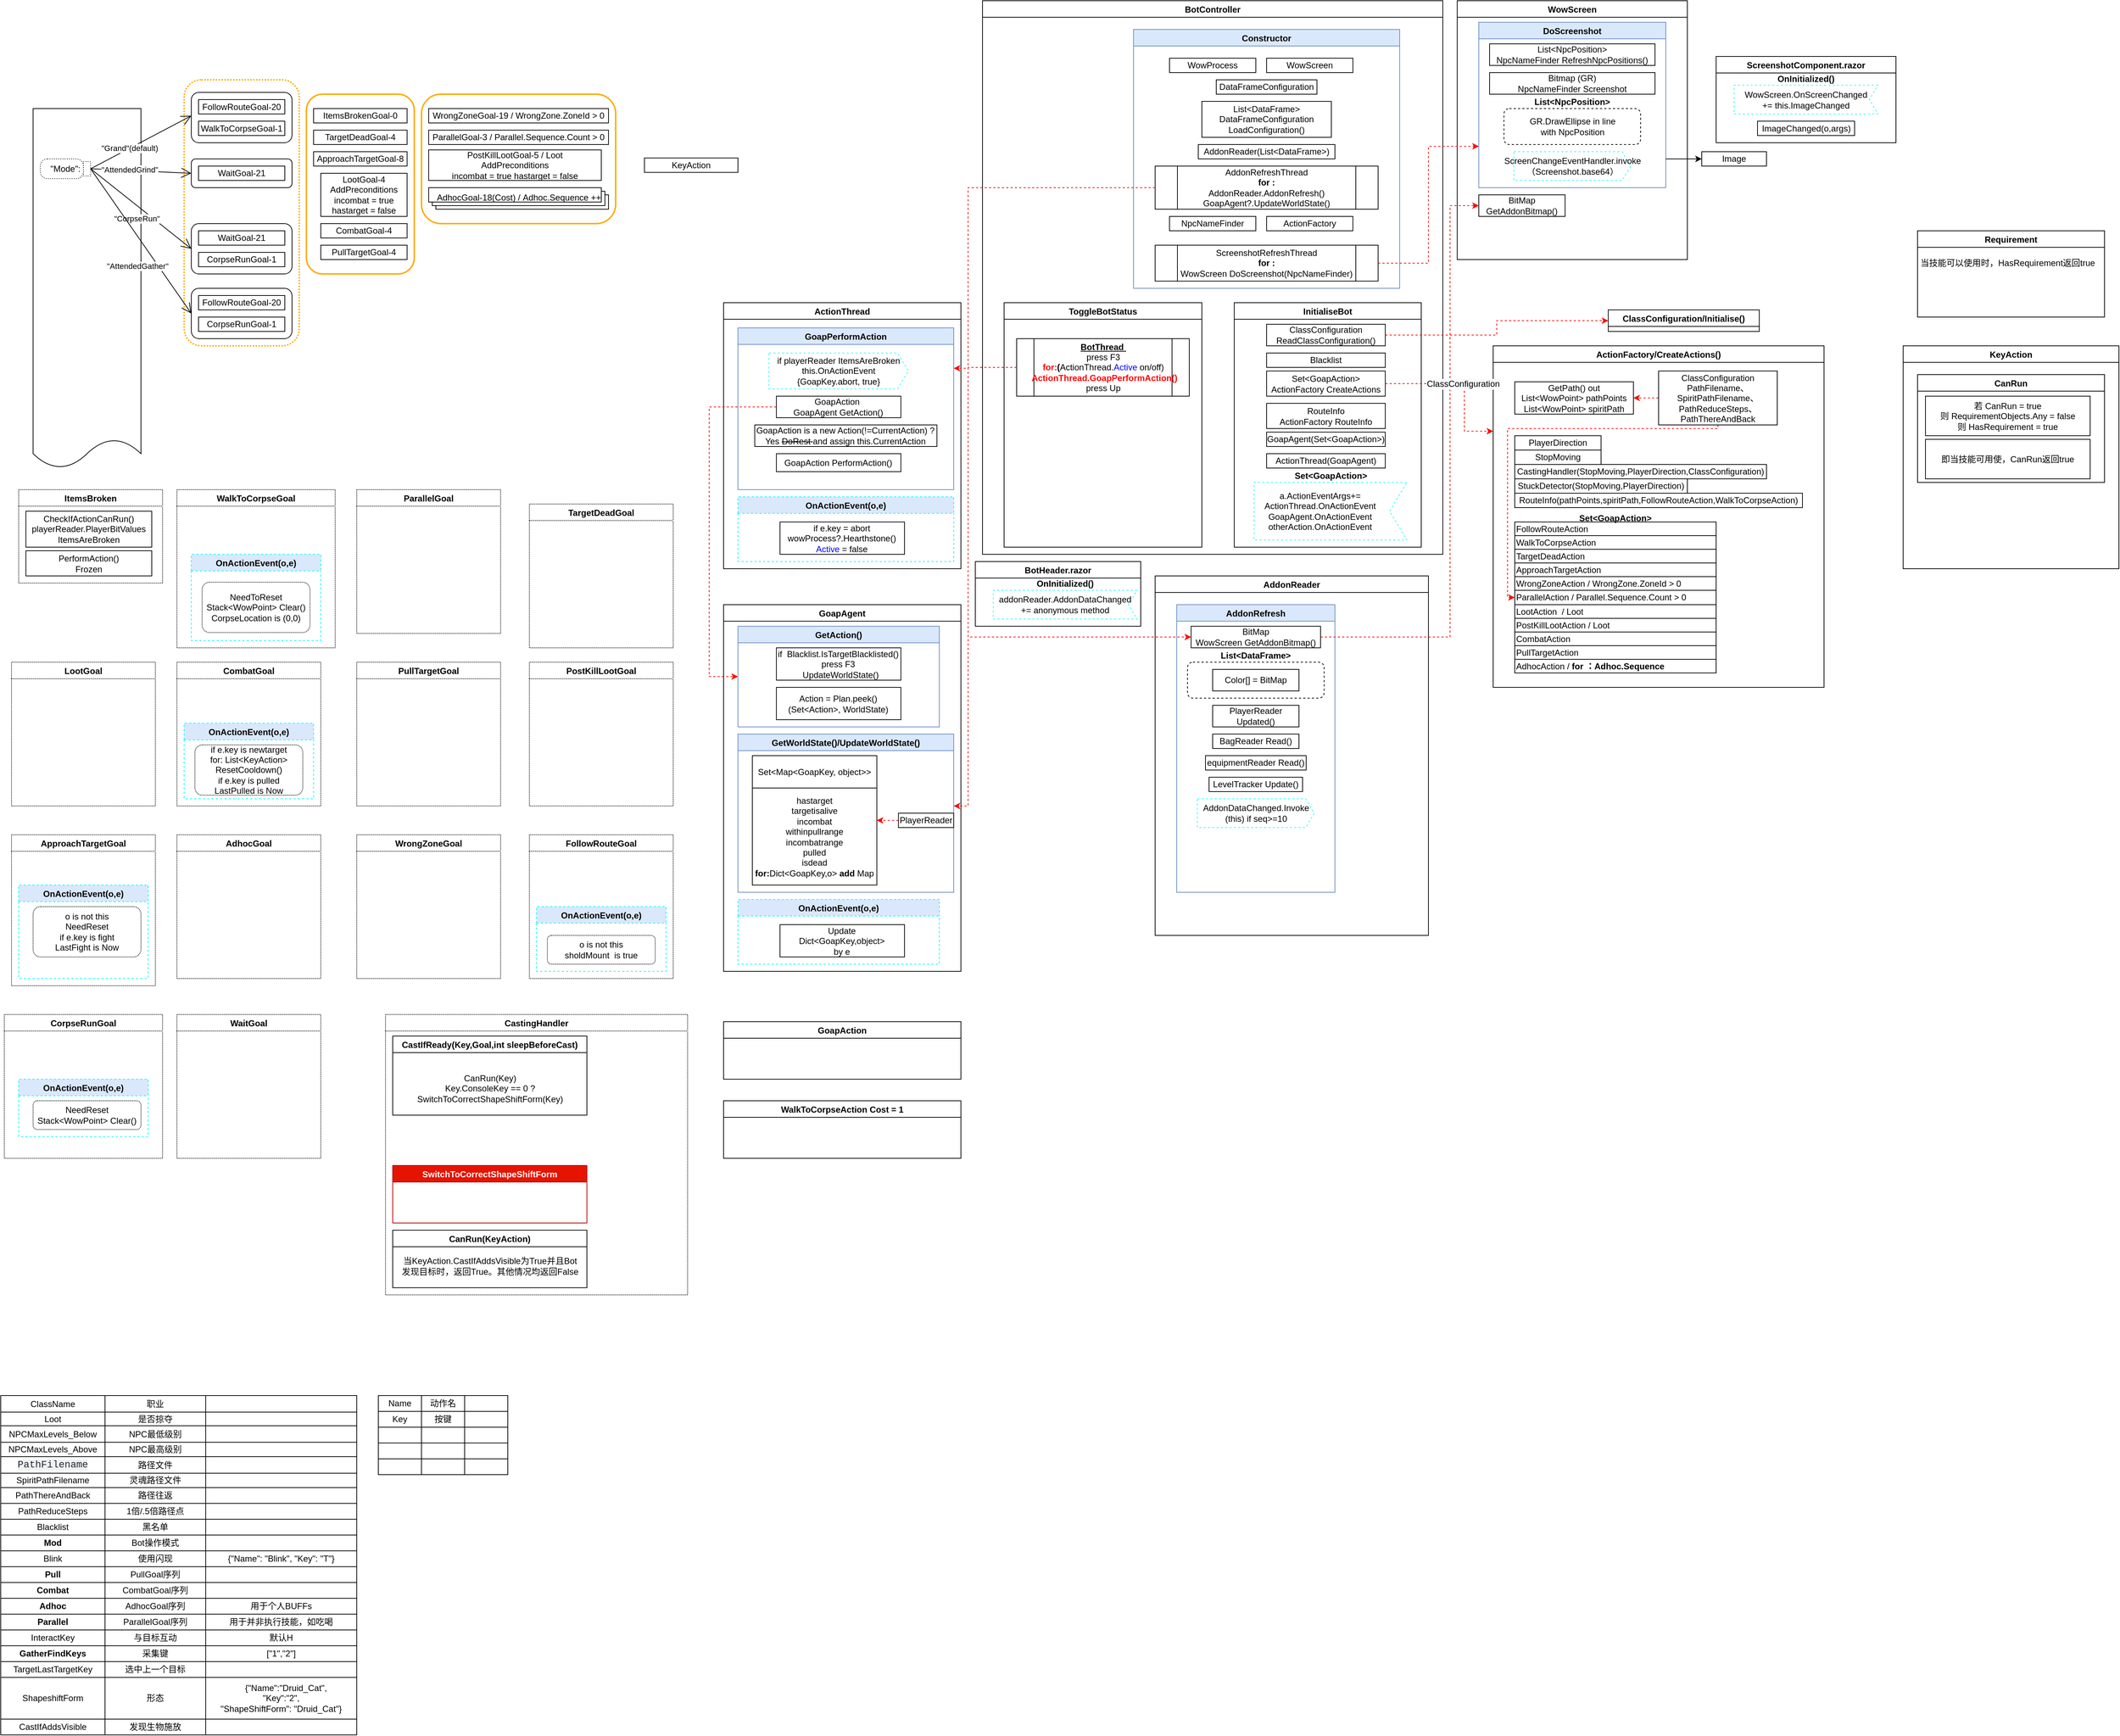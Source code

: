 <mxfile version="20.2.7" type="github">
  <diagram id="aAD4_vOi2qTQGrxeu-Le" name="Page-1">
    <mxGraphModel dx="3076" dy="762" grid="1" gridSize="10" guides="1" tooltips="1" connect="1" arrows="1" fold="1" page="1" pageScale="1" pageWidth="827" pageHeight="1169" math="0" shadow="0">
      <root>
        <mxCell id="0" />
        <mxCell id="1" parent="0" />
        <mxCell id="jK9HnRBI8OhwGK3CTVrV-68" value="" style="dashed=1;html=1;rounded=1;strokeColor=#FFAB00;fontSize=12;align=center;fontStyle=1;strokeWidth=2;fontColor=#42526E;dashPattern=1 1;" parent="1" vertex="1">
          <mxGeometry x="-1290" y="190" width="160" height="370" as="geometry" />
        </mxCell>
        <mxCell id="jK9HnRBI8OhwGK3CTVrV-67" value="" style="dashed=0;html=1;rounded=1;strokeColor=#FFAB00;fontSize=12;align=center;fontStyle=1;strokeWidth=2;fontColor=#42526E" parent="1" vertex="1">
          <mxGeometry x="-960" y="210" width="270" height="180" as="geometry" />
        </mxCell>
        <mxCell id="jK9HnRBI8OhwGK3CTVrV-65" value="" style="dashed=0;html=1;rounded=1;strokeColor=#FFAB00;fontSize=12;align=center;fontStyle=1;strokeWidth=2;fontColor=#42526E" parent="1" vertex="1">
          <mxGeometry x="-1120" y="210" width="150" height="250" as="geometry" />
        </mxCell>
        <mxCell id="LIoeyiH8uazR3BOrm7db-1" value="BotController" style="swimlane;" parent="1" vertex="1">
          <mxGeometry x="-180" y="80" width="640" height="770" as="geometry" />
        </mxCell>
        <mxCell id="LIoeyiH8uazR3BOrm7db-64" value="Constructor" style="swimlane;strokeColor=#6c8ebf;fillColor=#dae8fc;" parent="LIoeyiH8uazR3BOrm7db-1" vertex="1">
          <mxGeometry x="210" y="40" width="370" height="360" as="geometry" />
        </mxCell>
        <mxCell id="LIoeyiH8uazR3BOrm7db-2" value="WowProcess" style="rounded=0;whiteSpace=wrap;html=1;" parent="LIoeyiH8uazR3BOrm7db-64" vertex="1">
          <mxGeometry x="50" y="40" width="120" height="20" as="geometry" />
        </mxCell>
        <mxCell id="LIoeyiH8uazR3BOrm7db-3" value="WowScreen" style="rounded=0;whiteSpace=wrap;html=1;" parent="LIoeyiH8uazR3BOrm7db-64" vertex="1">
          <mxGeometry x="185" y="40" width="120" height="20" as="geometry" />
        </mxCell>
        <mxCell id="LIoeyiH8uazR3BOrm7db-7" value="List&amp;lt;DataFrame&amp;gt;&lt;br&gt;DataFrameConfiguration&lt;br&gt;LoadConfiguration()" style="rounded=0;whiteSpace=wrap;html=1;" parent="LIoeyiH8uazR3BOrm7db-64" vertex="1">
          <mxGeometry x="95" y="100" width="180" height="50" as="geometry" />
        </mxCell>
        <mxCell id="LIoeyiH8uazR3BOrm7db-9" value="AddonReader(List&amp;lt;DataFrame&amp;gt;)" style="rounded=0;whiteSpace=wrap;html=1;" parent="LIoeyiH8uazR3BOrm7db-64" vertex="1">
          <mxGeometry x="90" y="160" width="190" height="20" as="geometry" />
        </mxCell>
        <mxCell id="LIoeyiH8uazR3BOrm7db-12" value="NpcNameFinder" style="rounded=0;whiteSpace=wrap;html=1;" parent="LIoeyiH8uazR3BOrm7db-64" vertex="1">
          <mxGeometry x="50" y="260" width="120" height="20" as="geometry" />
        </mxCell>
        <mxCell id="LIoeyiH8uazR3BOrm7db-13" value="DataFrameConfiguration" style="rounded=0;whiteSpace=wrap;html=1;" parent="LIoeyiH8uazR3BOrm7db-64" vertex="1">
          <mxGeometry x="115" y="70" width="140" height="20" as="geometry" />
        </mxCell>
        <mxCell id="LIoeyiH8uazR3BOrm7db-14" value="ActionFactory" style="rounded=0;whiteSpace=wrap;html=1;" parent="LIoeyiH8uazR3BOrm7db-64" vertex="1">
          <mxGeometry x="185" y="260" width="120" height="20" as="geometry" />
        </mxCell>
        <mxCell id="LIoeyiH8uazR3BOrm7db-19" value="ScreenshotRefreshThread&lt;br&gt;&lt;b&gt;for :&lt;/b&gt;&lt;br&gt;WowScreen&amp;nbsp;DoScreenshot(NpcNameFinder)" style="shape=process;whiteSpace=wrap;html=1;backgroundOutline=1;" parent="LIoeyiH8uazR3BOrm7db-64" vertex="1">
          <mxGeometry x="30" y="300" width="310" height="50" as="geometry" />
        </mxCell>
        <mxCell id="LIoeyiH8uazR3BOrm7db-21" value="AddonRefreshThread&lt;br&gt;&lt;b&gt;for :&lt;br&gt;&lt;/b&gt;AddonReader.AddonRefresh()&lt;br&gt;GoapAgent?.UpdateWorldState()" style="shape=process;whiteSpace=wrap;html=1;backgroundOutline=1;" parent="LIoeyiH8uazR3BOrm7db-64" vertex="1">
          <mxGeometry x="30" y="190" width="310" height="60" as="geometry" />
        </mxCell>
        <mxCell id="LIoeyiH8uazR3BOrm7db-65" value="InitialiseBot" style="swimlane;strokeColor=#000000;" parent="LIoeyiH8uazR3BOrm7db-1" vertex="1">
          <mxGeometry x="350" y="420" width="260" height="340" as="geometry" />
        </mxCell>
        <mxCell id="LIoeyiH8uazR3BOrm7db-66" value="ClassConfiguration&lt;br&gt;ReadClassConfiguration()" style="rounded=0;whiteSpace=wrap;html=1;" parent="LIoeyiH8uazR3BOrm7db-65" vertex="1">
          <mxGeometry x="45" y="30" width="165" height="30" as="geometry" />
        </mxCell>
        <mxCell id="LIoeyiH8uazR3BOrm7db-80" value="Blacklist" style="rounded=0;whiteSpace=wrap;html=1;" parent="LIoeyiH8uazR3BOrm7db-65" vertex="1">
          <mxGeometry x="45" y="70" width="165" height="20" as="geometry" />
        </mxCell>
        <mxCell id="LIoeyiH8uazR3BOrm7db-81" value="Set&amp;lt;GoapAction&amp;gt;&lt;br&gt;ActionFactory&amp;nbsp;CreateActions" style="rounded=0;whiteSpace=wrap;html=1;" parent="LIoeyiH8uazR3BOrm7db-65" vertex="1">
          <mxGeometry x="45" y="95" width="165" height="35" as="geometry" />
        </mxCell>
        <mxCell id="LIoeyiH8uazR3BOrm7db-82" value="RouteInfo&lt;br&gt;ActionFactory&amp;nbsp;RouteInfo" style="rounded=0;whiteSpace=wrap;html=1;" parent="LIoeyiH8uazR3BOrm7db-65" vertex="1">
          <mxGeometry x="45" y="140" width="165" height="35" as="geometry" />
        </mxCell>
        <mxCell id="LIoeyiH8uazR3BOrm7db-83" value="GoapAgent(Set&amp;lt;GoapAction&amp;gt;)" style="rounded=0;whiteSpace=wrap;html=1;" parent="LIoeyiH8uazR3BOrm7db-65" vertex="1">
          <mxGeometry x="45" y="180" width="165" height="20" as="geometry" />
        </mxCell>
        <mxCell id="LIoeyiH8uazR3BOrm7db-84" value="ActionThread(GoapAgent)" style="rounded=0;whiteSpace=wrap;html=1;" parent="LIoeyiH8uazR3BOrm7db-65" vertex="1">
          <mxGeometry x="45" y="210" width="165" height="20" as="geometry" />
        </mxCell>
        <mxCell id="LIoeyiH8uazR3BOrm7db-86" value="Set&lt;GoapAction&gt;" style="shape=mxgraph.sysml.accEvent;flipH=1;whiteSpace=wrap;align=center;dashed=1;verticalAlign=bottom;labelPosition=center;verticalLabelPosition=top;fontStyle=1;strokeColor=#33FFFF;" parent="LIoeyiH8uazR3BOrm7db-65" vertex="1">
          <mxGeometry x="27.5" y="250" width="212.5" height="80" as="geometry" />
        </mxCell>
        <mxCell id="LIoeyiH8uazR3BOrm7db-88" value="a.ActionEventArgs+=&lt;br&gt;ActionThread.OnActionEvent&lt;br&gt;GoapAgent.OnActionEvent&lt;br&gt;otherAction.OnActionEvent" style="text;html=1;strokeColor=none;fillColor=none;align=center;verticalAlign=middle;whiteSpace=wrap;rounded=0;" parent="LIoeyiH8uazR3BOrm7db-65" vertex="1">
          <mxGeometry x="27.5" y="250" width="182.5" height="80" as="geometry" />
        </mxCell>
        <mxCell id="LIoeyiH8uazR3BOrm7db-174" value="ToggleBotStatus" style="swimlane;strokeColor=#000000;" parent="LIoeyiH8uazR3BOrm7db-1" vertex="1">
          <mxGeometry x="30" y="420" width="275" height="340" as="geometry" />
        </mxCell>
        <mxCell id="LIoeyiH8uazR3BOrm7db-175" value="&lt;u&gt;&lt;b&gt;BotThread&amp;nbsp;&lt;/b&gt;&lt;/u&gt;&lt;br&gt;press F3&lt;br&gt;&lt;b&gt;&lt;font color=&quot;#ff0000&quot;&gt;for:&lt;/font&gt;(&lt;/b&gt;ActionThread.&lt;font color=&quot;#0000ff&quot;&gt;Active &lt;/font&gt;on/off)&lt;b&gt;&lt;br&gt;&lt;font color=&quot;#ff0000&quot;&gt;&amp;nbsp;&lt;/font&gt;&lt;/b&gt;&lt;font color=&quot;#ff0000&quot;&gt;&lt;b&gt;ActionThread.GoapPerformAction()&lt;br&gt;&lt;/b&gt;&lt;/font&gt;press Up" style="shape=process;whiteSpace=wrap;html=1;backgroundOutline=1;" parent="LIoeyiH8uazR3BOrm7db-174" vertex="1">
          <mxGeometry x="17.5" y="50" width="240" height="80" as="geometry" />
        </mxCell>
        <mxCell id="LIoeyiH8uazR3BOrm7db-18" value="WowScreen" style="swimlane;startSize=23;" parent="1" vertex="1">
          <mxGeometry x="480" y="80" width="320" height="360" as="geometry" />
        </mxCell>
        <mxCell id="LIoeyiH8uazR3BOrm7db-34" value="DoScreenshot" style="swimlane;strokeColor=#6c8ebf;fillColor=#dae8fc;" parent="LIoeyiH8uazR3BOrm7db-18" vertex="1">
          <mxGeometry x="30" y="30" width="260" height="230" as="geometry" />
        </mxCell>
        <mxCell id="LIoeyiH8uazR3BOrm7db-35" value="List&amp;lt;NpcPosition&amp;gt;&lt;br&gt;NpcNameFinder&amp;nbsp;RefreshNpcPositions()" style="rounded=0;whiteSpace=wrap;html=1;" parent="LIoeyiH8uazR3BOrm7db-34" vertex="1">
          <mxGeometry x="15" y="30" width="230" height="30" as="geometry" />
        </mxCell>
        <mxCell id="LIoeyiH8uazR3BOrm7db-36" value="Bitmap (GR)&lt;br&gt;NpcNameFinder&amp;nbsp;Screenshot" style="rounded=0;whiteSpace=wrap;html=1;" parent="LIoeyiH8uazR3BOrm7db-34" vertex="1">
          <mxGeometry x="15" y="70" width="230" height="30" as="geometry" />
        </mxCell>
        <mxCell id="LIoeyiH8uazR3BOrm7db-37" value="List&amp;lt;NpcPosition&amp;gt;" style="rounded=1;whiteSpace=wrap;html=1;labelPosition=center;verticalLabelPosition=top;align=center;verticalAlign=bottom;fontStyle=1;dashed=1;" parent="LIoeyiH8uazR3BOrm7db-34" vertex="1">
          <mxGeometry x="35" y="120" width="190" height="50" as="geometry" />
        </mxCell>
        <mxCell id="LIoeyiH8uazR3BOrm7db-38" value="GR.DrawEllipse in line with NpcPosition" style="text;html=1;strokeColor=none;fillColor=none;align=center;verticalAlign=middle;whiteSpace=wrap;rounded=0;dashed=1;" parent="LIoeyiH8uazR3BOrm7db-34" vertex="1">
          <mxGeometry x="62.5" y="130" width="135" height="30" as="geometry" />
        </mxCell>
        <mxCell id="LIoeyiH8uazR3BOrm7db-39" value="ScreenChangeEventHandler.invoke&#xa;（Screenshot.base64）" style="shape=mxgraph.sysml.sendSigAct;whiteSpace=wrap;align=center;dashed=1;strokeColor=#33FFFF;" parent="LIoeyiH8uazR3BOrm7db-34" vertex="1">
          <mxGeometry x="48.75" y="180" width="162.5" height="40" as="geometry" />
        </mxCell>
        <mxCell id="LIoeyiH8uazR3BOrm7db-49" value="BitMap &lt;br&gt;GetAddonBitmap()" style="whiteSpace=wrap;html=1;strokeColor=#000000;" parent="LIoeyiH8uazR3BOrm7db-18" vertex="1">
          <mxGeometry x="30" y="270" width="120" height="30" as="geometry" />
        </mxCell>
        <mxCell id="LIoeyiH8uazR3BOrm7db-29" value="ScreenshotComponent.razor" style="swimlane;" parent="1" vertex="1">
          <mxGeometry x="840" y="157.5" width="250" height="120" as="geometry" />
        </mxCell>
        <mxCell id="LIoeyiH8uazR3BOrm7db-27" value="OnInitialized()" style="shape=mxgraph.sysml.accEvent;flipH=1;whiteSpace=wrap;align=center;dashed=1;verticalAlign=bottom;labelPosition=center;verticalLabelPosition=top;fontStyle=1;strokeColor=#33FFFF;" parent="LIoeyiH8uazR3BOrm7db-29" vertex="1">
          <mxGeometry x="25" y="40" width="200" height="40" as="geometry" />
        </mxCell>
        <mxCell id="LIoeyiH8uazR3BOrm7db-30" value="WowScreen.OnScreenChanged&lt;br&gt;+= this.ImageChanged" style="text;html=1;strokeColor=none;fillColor=none;align=center;verticalAlign=middle;whiteSpace=wrap;rounded=0;" parent="LIoeyiH8uazR3BOrm7db-29" vertex="1">
          <mxGeometry x="45" y="45" width="160" height="30" as="geometry" />
        </mxCell>
        <mxCell id="LIoeyiH8uazR3BOrm7db-31" value="ImageChanged(o,args)" style="rounded=0;whiteSpace=wrap;html=1;" parent="LIoeyiH8uazR3BOrm7db-29" vertex="1">
          <mxGeometry x="57.5" y="90" width="135" height="20" as="geometry" />
        </mxCell>
        <mxCell id="LIoeyiH8uazR3BOrm7db-32" style="edgeStyle=orthogonalEdgeStyle;rounded=0;orthogonalLoop=1;jettySize=auto;html=1;exitX=1;exitY=0.5;exitDx=0;exitDy=0;entryX=0;entryY=0.75;entryDx=0;entryDy=0;strokeColor=#FF0000;dashed=1;" parent="1" source="LIoeyiH8uazR3BOrm7db-19" target="LIoeyiH8uazR3BOrm7db-34" edge="1">
          <mxGeometry relative="1" as="geometry">
            <mxPoint x="540" y="425" as="targetPoint" />
          </mxGeometry>
        </mxCell>
        <mxCell id="LIoeyiH8uazR3BOrm7db-40" value="Image" style="rounded=0;whiteSpace=wrap;html=1;" parent="1" vertex="1">
          <mxGeometry x="820" y="290" width="90" height="20" as="geometry" />
        </mxCell>
        <mxCell id="LIoeyiH8uazR3BOrm7db-41" style="edgeStyle=orthogonalEdgeStyle;rounded=0;orthogonalLoop=1;jettySize=auto;html=1;entryX=0;entryY=0.5;entryDx=0;entryDy=0;" parent="1" target="LIoeyiH8uazR3BOrm7db-40" edge="1">
          <mxGeometry relative="1" as="geometry">
            <mxPoint x="770" y="300" as="sourcePoint" />
            <Array as="points">
              <mxPoint x="800" y="300" />
              <mxPoint x="800" y="300" />
            </Array>
          </mxGeometry>
        </mxCell>
        <mxCell id="LIoeyiH8uazR3BOrm7db-42" value="AddonReader" style="swimlane;strokeColor=#000000;" parent="1" vertex="1">
          <mxGeometry x="60" y="880" width="380" height="500" as="geometry" />
        </mxCell>
        <mxCell id="LIoeyiH8uazR3BOrm7db-43" value="AddonRefresh" style="swimlane;strokeColor=#6c8ebf;fillColor=#dae8fc;" parent="LIoeyiH8uazR3BOrm7db-42" vertex="1">
          <mxGeometry x="30" y="40" width="220" height="400" as="geometry" />
        </mxCell>
        <mxCell id="LIoeyiH8uazR3BOrm7db-44" value="BitMap&lt;br&gt;WowScreen GetAddonBitmap()" style="whiteSpace=wrap;html=1;strokeColor=#000000;" parent="LIoeyiH8uazR3BOrm7db-43" vertex="1">
          <mxGeometry x="20" y="30" width="180" height="30" as="geometry" />
        </mxCell>
        <mxCell id="LIoeyiH8uazR3BOrm7db-46" value="List&amp;lt;DataFrame&amp;gt;" style="rounded=1;whiteSpace=wrap;html=1;labelPosition=center;verticalLabelPosition=top;align=center;verticalAlign=bottom;fontStyle=1;dashed=1;" parent="LIoeyiH8uazR3BOrm7db-43" vertex="1">
          <mxGeometry x="15" y="80" width="190" height="50" as="geometry" />
        </mxCell>
        <mxCell id="LIoeyiH8uazR3BOrm7db-45" value="Color[] = BitMap" style="whiteSpace=wrap;html=1;strokeColor=#000000;" parent="LIoeyiH8uazR3BOrm7db-43" vertex="1">
          <mxGeometry x="50" y="90" width="120" height="30" as="geometry" />
        </mxCell>
        <mxCell id="LIoeyiH8uazR3BOrm7db-47" value="PlayerReader&lt;br&gt;Updated()" style="whiteSpace=wrap;html=1;strokeColor=#000000;" parent="LIoeyiH8uazR3BOrm7db-43" vertex="1">
          <mxGeometry x="50" y="140" width="120" height="30" as="geometry" />
        </mxCell>
        <mxCell id="LIoeyiH8uazR3BOrm7db-52" value="BagReader Read()" style="whiteSpace=wrap;html=1;strokeColor=#000000;" parent="LIoeyiH8uazR3BOrm7db-43" vertex="1">
          <mxGeometry x="50" y="180" width="120" height="20" as="geometry" />
        </mxCell>
        <mxCell id="LIoeyiH8uazR3BOrm7db-53" value="equipmentReader Read()" style="whiteSpace=wrap;html=1;strokeColor=#000000;" parent="LIoeyiH8uazR3BOrm7db-43" vertex="1">
          <mxGeometry x="40" y="210" width="140" height="20" as="geometry" />
        </mxCell>
        <mxCell id="LIoeyiH8uazR3BOrm7db-54" value="LevelTracker Update()" style="whiteSpace=wrap;html=1;strokeColor=#000000;" parent="LIoeyiH8uazR3BOrm7db-43" vertex="1">
          <mxGeometry x="45" y="240" width="130" height="20" as="geometry" />
        </mxCell>
        <mxCell id="LIoeyiH8uazR3BOrm7db-57" value="AddonDataChanged.Invoke&#xa;(this) if seq&gt;=10" style="shape=mxgraph.sysml.sendSigAct;whiteSpace=wrap;align=center;dashed=1;strokeColor=#33FFFF;" parent="LIoeyiH8uazR3BOrm7db-43" vertex="1">
          <mxGeometry x="28.75" y="270" width="162.5" height="40" as="geometry" />
        </mxCell>
        <mxCell id="LIoeyiH8uazR3BOrm7db-50" style="edgeStyle=orthogonalEdgeStyle;rounded=0;orthogonalLoop=1;jettySize=auto;html=1;exitX=1;exitY=0.5;exitDx=0;exitDy=0;entryX=0;entryY=0.5;entryDx=0;entryDy=0;dashed=1;strokeColor=#FF0000;" parent="1" source="LIoeyiH8uazR3BOrm7db-44" target="LIoeyiH8uazR3BOrm7db-49" edge="1">
          <mxGeometry relative="1" as="geometry">
            <Array as="points">
              <mxPoint x="470" y="965" />
              <mxPoint x="470" y="365" />
            </Array>
          </mxGeometry>
        </mxCell>
        <mxCell id="LIoeyiH8uazR3BOrm7db-51" style="edgeStyle=orthogonalEdgeStyle;rounded=0;orthogonalLoop=1;jettySize=auto;html=1;exitX=0;exitY=0.5;exitDx=0;exitDy=0;entryX=0;entryY=0.5;entryDx=0;entryDy=0;dashed=1;strokeColor=#FF0000;" parent="1" source="LIoeyiH8uazR3BOrm7db-21" target="LIoeyiH8uazR3BOrm7db-44" edge="1">
          <mxGeometry relative="1" as="geometry">
            <Array as="points">
              <mxPoint x="-200" y="340" />
              <mxPoint x="-200" y="965" />
            </Array>
          </mxGeometry>
        </mxCell>
        <mxCell id="LIoeyiH8uazR3BOrm7db-58" value="BotHeader.razor" style="swimlane;" parent="1" vertex="1">
          <mxGeometry x="-190" y="860" width="230" height="90" as="geometry" />
        </mxCell>
        <mxCell id="LIoeyiH8uazR3BOrm7db-59" value="OnInitialized()" style="shape=mxgraph.sysml.accEvent;flipH=1;whiteSpace=wrap;align=center;dashed=1;verticalAlign=bottom;labelPosition=center;verticalLabelPosition=top;fontStyle=1;strokeColor=#33FFFF;" parent="LIoeyiH8uazR3BOrm7db-58" vertex="1">
          <mxGeometry x="25" y="40" width="200" height="40" as="geometry" />
        </mxCell>
        <mxCell id="LIoeyiH8uazR3BOrm7db-60" value="addonReader.AddonDataChanged&lt;br&gt;+=&amp;nbsp;anonymous method" style="text;html=1;strokeColor=none;fillColor=none;align=center;verticalAlign=middle;whiteSpace=wrap;rounded=0;" parent="LIoeyiH8uazR3BOrm7db-58" vertex="1">
          <mxGeometry x="45" y="45" width="160" height="30" as="geometry" />
        </mxCell>
        <mxCell id="LIoeyiH8uazR3BOrm7db-89" value="ClassConfiguration/Initialise()" style="swimlane;" parent="1" vertex="1" collapsed="1">
          <mxGeometry x="690" y="510" width="210" height="30" as="geometry">
            <mxRectangle x="-290" y="700" width="250" height="180" as="alternateBounds" />
          </mxGeometry>
        </mxCell>
        <mxCell id="LIoeyiH8uazR3BOrm7db-92" style="edgeStyle=orthogonalEdgeStyle;rounded=0;orthogonalLoop=1;jettySize=auto;html=1;exitX=1;exitY=0.5;exitDx=0;exitDy=0;entryX=0;entryY=0.5;entryDx=0;entryDy=0;dashed=1;strokeColor=#FF0000;" parent="1" source="LIoeyiH8uazR3BOrm7db-66" target="LIoeyiH8uazR3BOrm7db-89" edge="1">
          <mxGeometry relative="1" as="geometry" />
        </mxCell>
        <mxCell id="LIoeyiH8uazR3BOrm7db-93" value="ActionFactory/CreateActions()" style="swimlane;" parent="1" vertex="1">
          <mxGeometry x="530" y="560" width="460" height="475" as="geometry">
            <mxRectangle x="480" y="555" width="210" height="30" as="alternateBounds" />
          </mxGeometry>
        </mxCell>
        <mxCell id="LIoeyiH8uazR3BOrm7db-95" value="" style="shape=table;startSize=0;container=1;collapsible=0;childLayout=tableLayout;strokeColor=#000000;align=left;" parent="LIoeyiH8uazR3BOrm7db-93" vertex="1">
          <mxGeometry x="30" y="245" width="280" height="210" as="geometry" />
        </mxCell>
        <mxCell id="LIoeyiH8uazR3BOrm7db-96" value="" style="shape=tableRow;horizontal=0;startSize=0;swimlaneHead=0;swimlaneBody=0;top=0;left=0;bottom=0;right=0;collapsible=0;dropTarget=0;fillColor=none;points=[[0,0.5],[1,0.5]];portConstraint=eastwest;strokeColor=#000000;" parent="LIoeyiH8uazR3BOrm7db-95" vertex="1">
          <mxGeometry width="280" height="19" as="geometry" />
        </mxCell>
        <mxCell id="LIoeyiH8uazR3BOrm7db-97" value="FollowRouteAction" style="shape=partialRectangle;html=1;whiteSpace=wrap;connectable=0;overflow=hidden;fillColor=none;top=0;left=0;bottom=0;right=0;pointerEvents=1;strokeColor=#000000;align=left;" parent="LIoeyiH8uazR3BOrm7db-96" vertex="1">
          <mxGeometry width="280" height="19" as="geometry">
            <mxRectangle width="280" height="19" as="alternateBounds" />
          </mxGeometry>
        </mxCell>
        <mxCell id="LIoeyiH8uazR3BOrm7db-98" value="" style="shape=tableRow;horizontal=0;startSize=0;swimlaneHead=0;swimlaneBody=0;top=0;left=0;bottom=0;right=0;collapsible=0;dropTarget=0;fillColor=none;points=[[0,0.5],[1,0.5]];portConstraint=eastwest;strokeColor=#000000;" parent="LIoeyiH8uazR3BOrm7db-95" vertex="1">
          <mxGeometry y="19" width="280" height="19" as="geometry" />
        </mxCell>
        <mxCell id="LIoeyiH8uazR3BOrm7db-99" value="WalkToCorpseAction" style="shape=partialRectangle;html=1;whiteSpace=wrap;connectable=0;overflow=hidden;fillColor=none;top=0;left=0;bottom=0;right=0;pointerEvents=1;strokeColor=#000000;align=left;" parent="LIoeyiH8uazR3BOrm7db-98" vertex="1">
          <mxGeometry width="280" height="19" as="geometry">
            <mxRectangle width="280" height="19" as="alternateBounds" />
          </mxGeometry>
        </mxCell>
        <mxCell id="LIoeyiH8uazR3BOrm7db-100" value="" style="shape=tableRow;horizontal=0;startSize=0;swimlaneHead=0;swimlaneBody=0;top=0;left=0;bottom=0;right=0;collapsible=0;dropTarget=0;fillColor=none;points=[[0,0.5],[1,0.5]];portConstraint=eastwest;strokeColor=#000000;" parent="LIoeyiH8uazR3BOrm7db-95" vertex="1">
          <mxGeometry y="38" width="280" height="19" as="geometry" />
        </mxCell>
        <mxCell id="LIoeyiH8uazR3BOrm7db-101" value="TargetDeadAction" style="shape=partialRectangle;html=1;whiteSpace=wrap;connectable=0;overflow=hidden;fillColor=none;top=0;left=0;bottom=0;right=0;pointerEvents=1;strokeColor=#000000;align=left;" parent="LIoeyiH8uazR3BOrm7db-100" vertex="1">
          <mxGeometry width="280" height="19" as="geometry">
            <mxRectangle width="280" height="19" as="alternateBounds" />
          </mxGeometry>
        </mxCell>
        <mxCell id="LIoeyiH8uazR3BOrm7db-102" value="" style="shape=tableRow;horizontal=0;startSize=0;swimlaneHead=0;swimlaneBody=0;top=0;left=0;bottom=0;right=0;collapsible=0;dropTarget=0;fillColor=none;points=[[0,0.5],[1,0.5]];portConstraint=eastwest;strokeColor=#000000;" parent="LIoeyiH8uazR3BOrm7db-95" vertex="1">
          <mxGeometry y="57" width="280" height="19" as="geometry" />
        </mxCell>
        <mxCell id="LIoeyiH8uazR3BOrm7db-103" value="ApproachTargetAction" style="shape=partialRectangle;html=1;whiteSpace=wrap;connectable=0;overflow=hidden;fillColor=none;top=0;left=0;bottom=0;right=0;pointerEvents=1;strokeColor=#000000;align=left;" parent="LIoeyiH8uazR3BOrm7db-102" vertex="1">
          <mxGeometry width="280" height="19" as="geometry">
            <mxRectangle width="280" height="19" as="alternateBounds" />
          </mxGeometry>
        </mxCell>
        <mxCell id="LIoeyiH8uazR3BOrm7db-104" value="" style="shape=tableRow;horizontal=0;startSize=0;swimlaneHead=0;swimlaneBody=0;top=0;left=0;bottom=0;right=0;collapsible=0;dropTarget=0;fillColor=none;points=[[0,0.5],[1,0.5]];portConstraint=eastwest;strokeColor=#000000;" parent="LIoeyiH8uazR3BOrm7db-95" vertex="1">
          <mxGeometry y="76" width="280" height="19" as="geometry" />
        </mxCell>
        <mxCell id="LIoeyiH8uazR3BOrm7db-105" value="WrongZoneAction /&amp;nbsp;WrongZone.ZoneId &amp;gt; 0" style="shape=partialRectangle;html=1;whiteSpace=wrap;connectable=0;overflow=hidden;fillColor=none;top=0;left=0;bottom=0;right=0;pointerEvents=1;strokeColor=#000000;align=left;" parent="LIoeyiH8uazR3BOrm7db-104" vertex="1">
          <mxGeometry width="280" height="19" as="geometry">
            <mxRectangle width="280" height="19" as="alternateBounds" />
          </mxGeometry>
        </mxCell>
        <mxCell id="LIoeyiH8uazR3BOrm7db-122" style="shape=tableRow;horizontal=0;startSize=0;swimlaneHead=0;swimlaneBody=0;top=0;left=0;bottom=0;right=0;collapsible=0;dropTarget=0;fillColor=none;points=[[0,0.5],[1,0.5]];portConstraint=eastwest;strokeColor=#000000;" parent="LIoeyiH8uazR3BOrm7db-95" vertex="1">
          <mxGeometry y="95" width="280" height="20" as="geometry" />
        </mxCell>
        <mxCell id="LIoeyiH8uazR3BOrm7db-123" value="ParallelAction /&amp;nbsp;Parallel.Sequence.Count &amp;gt; 0" style="shape=partialRectangle;html=1;whiteSpace=wrap;connectable=0;overflow=hidden;fillColor=none;top=0;left=0;bottom=0;right=0;pointerEvents=1;strokeColor=#000000;align=left;" parent="LIoeyiH8uazR3BOrm7db-122" vertex="1">
          <mxGeometry width="280" height="20" as="geometry">
            <mxRectangle width="280" height="20" as="alternateBounds" />
          </mxGeometry>
        </mxCell>
        <mxCell id="LIoeyiH8uazR3BOrm7db-124" style="shape=tableRow;horizontal=0;startSize=0;swimlaneHead=0;swimlaneBody=0;top=0;left=0;bottom=0;right=0;collapsible=0;dropTarget=0;fillColor=none;points=[[0,0.5],[1,0.5]];portConstraint=eastwest;strokeColor=#000000;" parent="LIoeyiH8uazR3BOrm7db-95" vertex="1">
          <mxGeometry y="115" width="280" height="19" as="geometry" />
        </mxCell>
        <mxCell id="LIoeyiH8uazR3BOrm7db-125" value="LootAction&amp;nbsp; / Loot" style="shape=partialRectangle;html=1;whiteSpace=wrap;connectable=0;overflow=hidden;fillColor=none;top=0;left=0;bottom=0;right=0;pointerEvents=1;strokeColor=#000000;align=left;" parent="LIoeyiH8uazR3BOrm7db-124" vertex="1">
          <mxGeometry width="280" height="19" as="geometry">
            <mxRectangle width="280" height="19" as="alternateBounds" />
          </mxGeometry>
        </mxCell>
        <mxCell id="LIoeyiH8uazR3BOrm7db-126" style="shape=tableRow;horizontal=0;startSize=0;swimlaneHead=0;swimlaneBody=0;top=0;left=0;bottom=0;right=0;collapsible=0;dropTarget=0;fillColor=none;points=[[0,0.5],[1,0.5]];portConstraint=eastwest;strokeColor=#000000;" parent="LIoeyiH8uazR3BOrm7db-95" vertex="1">
          <mxGeometry y="134" width="280" height="19" as="geometry" />
        </mxCell>
        <mxCell id="LIoeyiH8uazR3BOrm7db-127" value="PostKillLootAction / Loot" style="shape=partialRectangle;html=1;whiteSpace=wrap;connectable=0;overflow=hidden;fillColor=none;top=0;left=0;bottom=0;right=0;pointerEvents=1;strokeColor=#000000;align=left;" parent="LIoeyiH8uazR3BOrm7db-126" vertex="1">
          <mxGeometry width="280" height="19" as="geometry">
            <mxRectangle width="280" height="19" as="alternateBounds" />
          </mxGeometry>
        </mxCell>
        <mxCell id="LIoeyiH8uazR3BOrm7db-128" style="shape=tableRow;horizontal=0;startSize=0;swimlaneHead=0;swimlaneBody=0;top=0;left=0;bottom=0;right=0;collapsible=0;dropTarget=0;fillColor=none;points=[[0,0.5],[1,0.5]];portConstraint=eastwest;strokeColor=#000000;" parent="LIoeyiH8uazR3BOrm7db-95" vertex="1">
          <mxGeometry y="153" width="280" height="19" as="geometry" />
        </mxCell>
        <mxCell id="LIoeyiH8uazR3BOrm7db-129" value="CombatAction" style="shape=partialRectangle;html=1;whiteSpace=wrap;connectable=0;overflow=hidden;fillColor=none;top=0;left=0;bottom=0;right=0;pointerEvents=1;strokeColor=#000000;align=left;" parent="LIoeyiH8uazR3BOrm7db-128" vertex="1">
          <mxGeometry width="280" height="19" as="geometry">
            <mxRectangle width="280" height="19" as="alternateBounds" />
          </mxGeometry>
        </mxCell>
        <mxCell id="LIoeyiH8uazR3BOrm7db-130" style="shape=tableRow;horizontal=0;startSize=0;swimlaneHead=0;swimlaneBody=0;top=0;left=0;bottom=0;right=0;collapsible=0;dropTarget=0;fillColor=none;points=[[0,0.5],[1,0.5]];portConstraint=eastwest;strokeColor=#000000;" parent="LIoeyiH8uazR3BOrm7db-95" vertex="1">
          <mxGeometry y="172" width="280" height="19" as="geometry" />
        </mxCell>
        <mxCell id="LIoeyiH8uazR3BOrm7db-131" value="PullTargetAction" style="shape=partialRectangle;html=1;whiteSpace=wrap;connectable=0;overflow=hidden;fillColor=none;top=0;left=0;bottom=0;right=0;pointerEvents=1;strokeColor=#000000;align=left;" parent="LIoeyiH8uazR3BOrm7db-130" vertex="1">
          <mxGeometry width="280" height="19" as="geometry">
            <mxRectangle width="280" height="19" as="alternateBounds" />
          </mxGeometry>
        </mxCell>
        <mxCell id="LIoeyiH8uazR3BOrm7db-132" style="shape=tableRow;horizontal=0;startSize=0;swimlaneHead=0;swimlaneBody=0;top=0;left=0;bottom=0;right=0;collapsible=0;dropTarget=0;fillColor=none;points=[[0,0.5],[1,0.5]];portConstraint=eastwest;strokeColor=#000000;" parent="LIoeyiH8uazR3BOrm7db-95" vertex="1">
          <mxGeometry y="191" width="280" height="19" as="geometry" />
        </mxCell>
        <mxCell id="LIoeyiH8uazR3BOrm7db-133" value="AdhocAction / &lt;b&gt;for ：Adhoc.Sequence&lt;/b&gt;" style="shape=partialRectangle;html=1;whiteSpace=wrap;connectable=0;overflow=hidden;fillColor=none;top=0;left=0;bottom=0;right=0;pointerEvents=1;strokeColor=#000000;align=left;" parent="LIoeyiH8uazR3BOrm7db-132" vertex="1">
          <mxGeometry width="280" height="19" as="geometry">
            <mxRectangle width="280" height="19" as="alternateBounds" />
          </mxGeometry>
        </mxCell>
        <mxCell id="LIoeyiH8uazR3BOrm7db-134" value="PlayerDirection" style="rounded=0;whiteSpace=wrap;html=1;" parent="LIoeyiH8uazR3BOrm7db-93" vertex="1">
          <mxGeometry x="30" y="125" width="120" height="20" as="geometry" />
        </mxCell>
        <mxCell id="LIoeyiH8uazR3BOrm7db-135" value="StopMoving" style="rounded=0;whiteSpace=wrap;html=1;" parent="LIoeyiH8uazR3BOrm7db-93" vertex="1">
          <mxGeometry x="30" y="145" width="120" height="20" as="geometry" />
        </mxCell>
        <mxCell id="LIoeyiH8uazR3BOrm7db-136" value="CastingHandler(StopMoving,PlayerDirection,&lt;span style=&quot;&quot;&gt;ClassConfiguration&lt;/span&gt;)" style="rounded=0;whiteSpace=wrap;html=1;" parent="LIoeyiH8uazR3BOrm7db-93" vertex="1">
          <mxGeometry x="30" y="165" width="350" height="20" as="geometry" />
        </mxCell>
        <mxCell id="LIoeyiH8uazR3BOrm7db-164" value="StuckDetector(StopMoving,PlayerDirection)" style="rounded=0;whiteSpace=wrap;html=1;" parent="LIoeyiH8uazR3BOrm7db-93" vertex="1">
          <mxGeometry x="30" y="185" width="240" height="20" as="geometry" />
        </mxCell>
        <mxCell id="LIoeyiH8uazR3BOrm7db-165" value="RouteInfo(pathPoints,spiritPath,FollowRouteAction,WalkToCorpseAction)" style="rounded=0;whiteSpace=wrap;html=1;" parent="LIoeyiH8uazR3BOrm7db-93" vertex="1">
          <mxGeometry x="30" y="205" width="400" height="20" as="geometry" />
        </mxCell>
        <mxCell id="LIoeyiH8uazR3BOrm7db-167" value="GetPath() out&lt;br&gt;List&amp;lt;WowPoint&amp;gt;&amp;nbsp;pathPoints&lt;br&gt;List&amp;lt;WowPoint&amp;gt;&amp;nbsp;spiritPath" style="rounded=0;whiteSpace=wrap;html=1;" parent="LIoeyiH8uazR3BOrm7db-93" vertex="1">
          <mxGeometry x="30" y="50" width="165" height="45" as="geometry" />
        </mxCell>
        <mxCell id="LIoeyiH8uazR3BOrm7db-171" style="edgeStyle=orthogonalEdgeStyle;rounded=0;orthogonalLoop=1;jettySize=auto;html=1;exitX=0;exitY=0.5;exitDx=0;exitDy=0;entryX=1;entryY=0.5;entryDx=0;entryDy=0;dashed=1;strokeColor=#FF0000;" parent="LIoeyiH8uazR3BOrm7db-93" source="LIoeyiH8uazR3BOrm7db-168" target="LIoeyiH8uazR3BOrm7db-167" edge="1">
          <mxGeometry relative="1" as="geometry" />
        </mxCell>
        <mxCell id="LIoeyiH8uazR3BOrm7db-172" style="edgeStyle=orthogonalEdgeStyle;rounded=0;orthogonalLoop=1;jettySize=auto;html=1;exitX=0.5;exitY=1;exitDx=0;exitDy=0;entryX=0;entryY=0.5;entryDx=0;entryDy=0;dashed=1;strokeColor=#FF0000;" parent="LIoeyiH8uazR3BOrm7db-93" source="LIoeyiH8uazR3BOrm7db-168" target="LIoeyiH8uazR3BOrm7db-122" edge="1">
          <mxGeometry relative="1" as="geometry">
            <Array as="points">
              <mxPoint x="313" y="115" />
              <mxPoint x="20" y="115" />
              <mxPoint x="20" y="350" />
            </Array>
          </mxGeometry>
        </mxCell>
        <mxCell id="LIoeyiH8uazR3BOrm7db-168" value="ClassConfiguration&lt;br&gt;PathFilename、SpiritPathFilename、&lt;br&gt;PathReduceSteps、&lt;br&gt;PathThereAndBack" style="rounded=0;whiteSpace=wrap;html=1;" parent="LIoeyiH8uazR3BOrm7db-93" vertex="1">
          <mxGeometry x="230" y="35" width="165" height="75" as="geometry" />
        </mxCell>
        <mxCell id="LIoeyiH8uazR3BOrm7db-173" value="&lt;b&gt;Set&amp;lt;GoapAction&amp;gt;&lt;/b&gt;" style="text;html=1;strokeColor=none;fillColor=none;align=center;verticalAlign=middle;whiteSpace=wrap;rounded=0;" parent="LIoeyiH8uazR3BOrm7db-93" vertex="1">
          <mxGeometry x="140" y="225" width="60" height="30" as="geometry" />
        </mxCell>
        <mxCell id="LIoeyiH8uazR3BOrm7db-94" value="&lt;span style=&quot;font-size: 12px; background-color: rgb(248, 249, 250);&quot;&gt;ClassConfiguration&lt;/span&gt;" style="edgeStyle=orthogonalEdgeStyle;rounded=0;orthogonalLoop=1;jettySize=auto;html=1;exitX=1;exitY=0.5;exitDx=0;exitDy=0;dashed=1;strokeColor=#FF0000;entryX=0;entryY=0.25;entryDx=0;entryDy=0;" parent="1" source="LIoeyiH8uazR3BOrm7db-81" target="LIoeyiH8uazR3BOrm7db-93" edge="1">
          <mxGeometry relative="1" as="geometry">
            <mxPoint x="480" y="583" as="targetPoint" />
            <Array as="points">
              <mxPoint x="490" y="613" />
              <mxPoint x="490" y="679" />
            </Array>
          </mxGeometry>
        </mxCell>
        <mxCell id="LIoeyiH8uazR3BOrm7db-176" value="ActionThread" style="swimlane;strokeColor=#000000;fontColor=#000000;" parent="1" vertex="1">
          <mxGeometry x="-540" y="500" width="330" height="370" as="geometry" />
        </mxCell>
        <mxCell id="LIoeyiH8uazR3BOrm7db-177" value="GoapPerformAction" style="swimlane;strokeColor=#6c8ebf;fillColor=#dae8fc;" parent="LIoeyiH8uazR3BOrm7db-176" vertex="1">
          <mxGeometry x="20" y="35" width="300" height="225" as="geometry" />
        </mxCell>
        <mxCell id="LIoeyiH8uazR3BOrm7db-178" value="if playerReader ItemsAreBroken&#xa;this.OnActionEvent&#xa;{GoapKey.abort, true}" style="shape=mxgraph.sysml.sendSigAct;whiteSpace=wrap;align=center;dashed=1;strokeColor=#33FFFF;" parent="LIoeyiH8uazR3BOrm7db-177" vertex="1">
          <mxGeometry x="43.12" y="35" width="193.75" height="50" as="geometry" />
        </mxCell>
        <mxCell id="LIoeyiH8uazR3BOrm7db-179" value="GoapAction&amp;nbsp;&lt;br&gt;GoapAgent GetAction()" style="whiteSpace=wrap;html=1;strokeColor=#000000;" parent="LIoeyiH8uazR3BOrm7db-177" vertex="1">
          <mxGeometry x="53.43" y="95" width="173.13" height="30" as="geometry" />
        </mxCell>
        <mxCell id="LIoeyiH8uazR3BOrm7db-181" value="GoapAction is a new Action(!=CurrentAction) ?&lt;br&gt;Yes &lt;strike&gt;DoRest &lt;/strike&gt;and assign this.CurrentAction" style="whiteSpace=wrap;html=1;strokeColor=#000000;" parent="LIoeyiH8uazR3BOrm7db-177" vertex="1">
          <mxGeometry x="23.35" y="135" width="253.29" height="30" as="geometry" />
        </mxCell>
        <mxCell id="LIoeyiH8uazR3BOrm7db-182" value="GoapAction PerformAction()" style="whiteSpace=wrap;html=1;strokeColor=#000000;" parent="LIoeyiH8uazR3BOrm7db-177" vertex="1">
          <mxGeometry x="53.43" y="175" width="173.13" height="25" as="geometry" />
        </mxCell>
        <mxCell id="LIoeyiH8uazR3BOrm7db-184" value="OnActionEvent(o,e)" style="swimlane;strokeColor=#00FFFF;fillColor=#dae8fc;dashed=1;" parent="LIoeyiH8uazR3BOrm7db-176" vertex="1">
          <mxGeometry x="20" y="270" width="300" height="90" as="geometry" />
        </mxCell>
        <mxCell id="LIoeyiH8uazR3BOrm7db-185" value="if e.key = abort&lt;br&gt;wowProcess?.Hearthstone()&lt;br&gt;&lt;font color=&quot;#0000ff&quot;&gt;Active &lt;/font&gt;= false" style="whiteSpace=wrap;html=1;strokeColor=#000000;" parent="LIoeyiH8uazR3BOrm7db-184" vertex="1">
          <mxGeometry x="58.43" y="35" width="173.13" height="45" as="geometry" />
        </mxCell>
        <mxCell id="LIoeyiH8uazR3BOrm7db-180" style="edgeStyle=orthogonalEdgeStyle;rounded=0;orthogonalLoop=1;jettySize=auto;html=1;exitX=0;exitY=0.5;exitDx=0;exitDy=0;dashed=1;strokeColor=#FF0000;entryX=0;entryY=0.5;entryDx=0;entryDy=0;" parent="1" source="LIoeyiH8uazR3BOrm7db-179" target="LIoeyiH8uazR3BOrm7db-187" edge="1">
          <mxGeometry relative="1" as="geometry">
            <mxPoint x="-480" y="655" as="targetPoint" />
            <Array as="points">
              <mxPoint x="-560" y="645" />
              <mxPoint x="-560" y="1020" />
            </Array>
          </mxGeometry>
        </mxCell>
        <mxCell id="LIoeyiH8uazR3BOrm7db-183" style="edgeStyle=orthogonalEdgeStyle;rounded=0;orthogonalLoop=1;jettySize=auto;html=1;exitX=0;exitY=0.5;exitDx=0;exitDy=0;dashed=1;fontColor=#FF0000;strokeColor=#FF0000;entryX=1;entryY=0.25;entryDx=0;entryDy=0;" parent="1" source="LIoeyiH8uazR3BOrm7db-175" target="LIoeyiH8uazR3BOrm7db-177" edge="1">
          <mxGeometry relative="1" as="geometry">
            <mxPoint x="-200" y="610" as="targetPoint" />
            <Array as="points">
              <mxPoint x="-200" y="590" />
              <mxPoint x="-200" y="591" />
            </Array>
          </mxGeometry>
        </mxCell>
        <mxCell id="LIoeyiH8uazR3BOrm7db-186" value="GoapAgent" style="swimlane;fontColor=#000000;strokeColor=#000000;" parent="1" vertex="1">
          <mxGeometry x="-540" y="920" width="330" height="510" as="geometry" />
        </mxCell>
        <mxCell id="LIoeyiH8uazR3BOrm7db-187" value="GetAction()" style="swimlane;strokeColor=#6c8ebf;fillColor=#dae8fc;" parent="LIoeyiH8uazR3BOrm7db-186" vertex="1">
          <mxGeometry x="20" y="30" width="280" height="140" as="geometry" />
        </mxCell>
        <mxCell id="Z0kySEoGgwtKMhYofTn3-2" value="if&amp;nbsp;&amp;nbsp;Blacklist.IsTargetBlacklisted()&lt;br&gt;press F3&lt;br&gt;&lt;div&gt;&amp;nbsp; UpdateWorldState()&lt;/div&gt;" style="whiteSpace=wrap;html=1;strokeColor=#000000;" parent="LIoeyiH8uazR3BOrm7db-187" vertex="1">
          <mxGeometry x="53.43" y="30" width="173.13" height="45" as="geometry" />
        </mxCell>
        <mxCell id="Z0kySEoGgwtKMhYofTn3-3" value="Action = Plan.peek()&lt;br&gt;(Set&amp;lt;Action&amp;gt;, WorldState)" style="whiteSpace=wrap;html=1;strokeColor=#000000;" parent="LIoeyiH8uazR3BOrm7db-187" vertex="1">
          <mxGeometry x="53.43" y="85" width="173.13" height="45" as="geometry" />
        </mxCell>
        <mxCell id="Z0kySEoGgwtKMhYofTn3-4" value="GetWorldState()/UpdateWorldState()" style="swimlane;strokeColor=#6c8ebf;startSize=23;fillColor=#dae8fc;" parent="LIoeyiH8uazR3BOrm7db-186" vertex="1">
          <mxGeometry x="20" y="180" width="300" height="220" as="geometry" />
        </mxCell>
        <mxCell id="Z0kySEoGgwtKMhYofTn3-5" value="Set&amp;lt;Map&amp;lt;GoapKey, object&amp;gt;&amp;gt;" style="whiteSpace=wrap;html=1;strokeColor=#000000;" parent="Z0kySEoGgwtKMhYofTn3-4" vertex="1">
          <mxGeometry x="20.0" y="30" width="173.13" height="45" as="geometry" />
        </mxCell>
        <mxCell id="Z0kySEoGgwtKMhYofTn3-6" value="hastarget&lt;br&gt;targetisalive&lt;br&gt;incombat&lt;br&gt;withinpullrange&lt;br&gt;incombatrange&lt;br&gt;pulled&lt;br&gt;isdead&lt;br&gt;&lt;b&gt;for:&lt;/b&gt;Dict&amp;lt;GoapKey,o&amp;gt; &lt;b&gt;add &lt;/b&gt;Map" style="whiteSpace=wrap;html=1;strokeColor=#000000;" parent="Z0kySEoGgwtKMhYofTn3-4" vertex="1">
          <mxGeometry x="20" y="75" width="173.13" height="135" as="geometry" />
        </mxCell>
        <mxCell id="1-PHWr54O4HuZL9scPUV-7" style="edgeStyle=orthogonalEdgeStyle;rounded=0;orthogonalLoop=1;jettySize=auto;html=1;exitX=0;exitY=0.5;exitDx=0;exitDy=0;dashed=1;strokeColor=#FF0000;" parent="Z0kySEoGgwtKMhYofTn3-4" source="1-PHWr54O4HuZL9scPUV-3" edge="1">
          <mxGeometry relative="1" as="geometry">
            <mxPoint x="193" y="120" as="targetPoint" />
          </mxGeometry>
        </mxCell>
        <mxCell id="1-PHWr54O4HuZL9scPUV-3" value="PlayerReader" style="whiteSpace=wrap;html=1;strokeColor=#000000;" parent="Z0kySEoGgwtKMhYofTn3-4" vertex="1">
          <mxGeometry x="223.13" y="110" width="76.87" height="20" as="geometry" />
        </mxCell>
        <mxCell id="1-PHWr54O4HuZL9scPUV-1" value="OnActionEvent(o,e)" style="swimlane;strokeColor=#00FFFF;fillColor=#dae8fc;dashed=1;" parent="LIoeyiH8uazR3BOrm7db-186" vertex="1">
          <mxGeometry x="20" y="410" width="280" height="90" as="geometry" />
        </mxCell>
        <mxCell id="1-PHWr54O4HuZL9scPUV-2" value="Update&lt;br&gt;Dict&amp;lt;GoapKey,object&amp;gt;&lt;br&gt;by e" style="whiteSpace=wrap;html=1;strokeColor=#000000;" parent="1-PHWr54O4HuZL9scPUV-1" vertex="1">
          <mxGeometry x="58.43" y="35" width="173.13" height="45" as="geometry" />
        </mxCell>
        <mxCell id="Z0kySEoGgwtKMhYofTn3-7" style="edgeStyle=orthogonalEdgeStyle;rounded=0;orthogonalLoop=1;jettySize=auto;html=1;dashed=1;fontColor=#FF0000;strokeColor=#FF0000;" parent="1" edge="1">
          <mxGeometry relative="1" as="geometry">
            <mxPoint x="-220" y="1200" as="targetPoint" />
            <Array as="points">
              <mxPoint x="-200" y="340" />
              <mxPoint x="-200" y="1200" />
            </Array>
            <mxPoint x="60" y="340" as="sourcePoint" />
          </mxGeometry>
        </mxCell>
        <mxCell id="1-PHWr54O4HuZL9scPUV-8" value="GoapAction" style="swimlane;" parent="1" vertex="1">
          <mxGeometry x="-540" y="1500" width="330" height="80" as="geometry" />
        </mxCell>
        <mxCell id="1-PHWr54O4HuZL9scPUV-9" value="WalkToCorpseAction Cost = 1" style="swimlane;" parent="1" vertex="1">
          <mxGeometry x="-540" y="1610" width="330" height="80" as="geometry" />
        </mxCell>
        <mxCell id="jK9HnRBI8OhwGK3CTVrV-2" value="" style="shape=document;whiteSpace=wrap;html=1;boundedLbl=1;size=0.08;verticalAlign=top;align=left;" parent="1" vertex="1">
          <mxGeometry x="-1500" y="230" width="150" height="500" as="geometry" />
        </mxCell>
        <mxCell id="jK9HnRBI8OhwGK3CTVrV-17" value="&quot;Mode&quot;:" style="html=1;shape=mxgraph.sysml.objFlowR;whiteSpace=wrap;align=center;dashed=1;dashPattern=1 2;" parent="1" vertex="1">
          <mxGeometry x="-1490" y="300" width="70" height="27.5" as="geometry" />
        </mxCell>
        <mxCell id="jK9HnRBI8OhwGK3CTVrV-18" value="" style="edgeStyle=none;html=1;align=center;verticalAlign=bottom;endArrow=open;endSize=12;exitX=1;exitY=0.5;fillColor=#ffffff;labelBackgroundColor=none;rounded=0;" parent="1" source="jK9HnRBI8OhwGK3CTVrV-17" edge="1">
          <mxGeometry x="1" relative="1" as="geometry">
            <mxPoint x="-1280" y="240" as="targetPoint" />
          </mxGeometry>
        </mxCell>
        <mxCell id="jK9HnRBI8OhwGK3CTVrV-20" value="&quot;Grand&quot;(default)" style="edgeLabel;html=1;align=center;verticalAlign=middle;resizable=0;points=[];" parent="jK9HnRBI8OhwGK3CTVrV-18" vertex="1" connectable="0">
          <mxGeometry x="-0.231" y="1" relative="1" as="geometry">
            <mxPoint as="offset" />
          </mxGeometry>
        </mxCell>
        <mxCell id="jK9HnRBI8OhwGK3CTVrV-19" value="" style="edgeStyle=none;html=1;align=center;verticalAlign=top;endArrow=open;endSize=12;exitX=1;exitY=0.5;fillColor=#ffffff;labelBackgroundColor=none;rounded=0;entryX=0;entryY=0.5;entryDx=0;entryDy=0;" parent="1" source="jK9HnRBI8OhwGK3CTVrV-17" target="jK9HnRBI8OhwGK3CTVrV-26" edge="1">
          <mxGeometry x="1" relative="1" as="geometry">
            <mxPoint x="-1270" y="340" as="targetPoint" />
          </mxGeometry>
        </mxCell>
        <mxCell id="jK9HnRBI8OhwGK3CTVrV-25" value="&quot;CorpseRun&quot;" style="edgeLabel;html=1;align=center;verticalAlign=middle;resizable=0;points=[];" parent="jK9HnRBI8OhwGK3CTVrV-19" vertex="1" connectable="0">
          <mxGeometry x="0.457" y="3" relative="1" as="geometry">
            <mxPoint x="-40" y="-10" as="offset" />
          </mxGeometry>
        </mxCell>
        <mxCell id="jK9HnRBI8OhwGK3CTVrV-27" value="" style="group" parent="1" vertex="1" connectable="0">
          <mxGeometry x="-1280" y="207.5" width="140" height="70" as="geometry" />
        </mxCell>
        <mxCell id="jK9HnRBI8OhwGK3CTVrV-24" value="" style="rounded=1;whiteSpace=wrap;html=1;" parent="jK9HnRBI8OhwGK3CTVrV-27" vertex="1">
          <mxGeometry width="140" height="70" as="geometry" />
        </mxCell>
        <mxCell id="jK9HnRBI8OhwGK3CTVrV-21" value="FollowRouteGoal-20" style="rounded=0;whiteSpace=wrap;html=1;" parent="jK9HnRBI8OhwGK3CTVrV-27" vertex="1">
          <mxGeometry x="10" y="10" width="120" height="20" as="geometry" />
        </mxCell>
        <mxCell id="jK9HnRBI8OhwGK3CTVrV-22" value="WalkToCorpseGoal-1" style="rounded=0;whiteSpace=wrap;html=1;" parent="jK9HnRBI8OhwGK3CTVrV-27" vertex="1">
          <mxGeometry x="10" y="40" width="120" height="20" as="geometry" />
        </mxCell>
        <mxCell id="jK9HnRBI8OhwGK3CTVrV-29" value="" style="group" parent="1" vertex="1" connectable="0">
          <mxGeometry x="-1280" y="390" width="140" height="70" as="geometry" />
        </mxCell>
        <mxCell id="jK9HnRBI8OhwGK3CTVrV-26" value="" style="rounded=1;whiteSpace=wrap;html=1;" parent="jK9HnRBI8OhwGK3CTVrV-29" vertex="1">
          <mxGeometry width="140" height="70" as="geometry" />
        </mxCell>
        <mxCell id="jK9HnRBI8OhwGK3CTVrV-28" value="WaitGoal-21" style="rounded=0;whiteSpace=wrap;html=1;" parent="jK9HnRBI8OhwGK3CTVrV-29" vertex="1">
          <mxGeometry x="10" y="10" width="120" height="20" as="geometry" />
        </mxCell>
        <mxCell id="jK9HnRBI8OhwGK3CTVrV-30" value="CorpseRunGoal-1" style="rounded=0;whiteSpace=wrap;html=1;" parent="jK9HnRBI8OhwGK3CTVrV-29" vertex="1">
          <mxGeometry x="10" y="40" width="120" height="20" as="geometry" />
        </mxCell>
        <mxCell id="jK9HnRBI8OhwGK3CTVrV-33" value="" style="edgeStyle=none;html=1;align=center;verticalAlign=top;endArrow=open;endSize=12;exitX=1;exitY=0.5;fillColor=#ffffff;labelBackgroundColor=none;rounded=0;exitDx=0;exitDy=0;exitPerimeter=0;entryX=0;entryY=0.5;entryDx=0;entryDy=0;" parent="1" source="jK9HnRBI8OhwGK3CTVrV-17" target="jK9HnRBI8OhwGK3CTVrV-36" edge="1">
          <mxGeometry x="1" relative="1" as="geometry">
            <mxPoint x="-1270" y="440" as="targetPoint" />
            <mxPoint x="-1410" y="323.75" as="sourcePoint" />
          </mxGeometry>
        </mxCell>
        <mxCell id="jK9HnRBI8OhwGK3CTVrV-34" value="&quot;AttendedGather&quot;" style="edgeLabel;html=1;align=center;verticalAlign=middle;resizable=0;points=[];" parent="jK9HnRBI8OhwGK3CTVrV-33" vertex="1" connectable="0">
          <mxGeometry x="0.457" y="3" relative="1" as="geometry">
            <mxPoint x="-40" y="-10" as="offset" />
          </mxGeometry>
        </mxCell>
        <mxCell id="jK9HnRBI8OhwGK3CTVrV-35" value="" style="group" parent="1" vertex="1" connectable="0">
          <mxGeometry x="-1280" y="480" width="140" height="70" as="geometry" />
        </mxCell>
        <mxCell id="jK9HnRBI8OhwGK3CTVrV-36" value="" style="rounded=1;whiteSpace=wrap;html=1;" parent="jK9HnRBI8OhwGK3CTVrV-35" vertex="1">
          <mxGeometry width="140" height="70" as="geometry" />
        </mxCell>
        <mxCell id="jK9HnRBI8OhwGK3CTVrV-37" value="FollowRouteGoal-20" style="rounded=0;whiteSpace=wrap;html=1;" parent="jK9HnRBI8OhwGK3CTVrV-35" vertex="1">
          <mxGeometry x="10" y="10" width="120" height="20" as="geometry" />
        </mxCell>
        <mxCell id="jK9HnRBI8OhwGK3CTVrV-38" value="CorpseRunGoal-1" style="rounded=0;whiteSpace=wrap;html=1;" parent="jK9HnRBI8OhwGK3CTVrV-35" vertex="1">
          <mxGeometry x="10" y="40" width="120" height="20" as="geometry" />
        </mxCell>
        <mxCell id="jK9HnRBI8OhwGK3CTVrV-40" value="" style="group" parent="1" vertex="1" connectable="0">
          <mxGeometry x="-1280" y="300" width="140" height="40" as="geometry" />
        </mxCell>
        <mxCell id="jK9HnRBI8OhwGK3CTVrV-41" value="" style="rounded=1;whiteSpace=wrap;html=1;" parent="jK9HnRBI8OhwGK3CTVrV-40" vertex="1">
          <mxGeometry width="140" height="40" as="geometry" />
        </mxCell>
        <mxCell id="jK9HnRBI8OhwGK3CTVrV-42" value="WaitGoal-21" style="rounded=0;whiteSpace=wrap;html=1;" parent="jK9HnRBI8OhwGK3CTVrV-40" vertex="1">
          <mxGeometry x="10" y="10" width="120" height="20" as="geometry" />
        </mxCell>
        <mxCell id="jK9HnRBI8OhwGK3CTVrV-45" value="" style="edgeStyle=none;html=1;align=center;verticalAlign=bottom;endArrow=open;endSize=12;exitX=1;exitY=0.5;fillColor=#ffffff;labelBackgroundColor=none;rounded=0;entryX=0;entryY=0.5;entryDx=0;entryDy=0;exitDx=0;exitDy=0;exitPerimeter=0;" parent="1" source="jK9HnRBI8OhwGK3CTVrV-17" target="jK9HnRBI8OhwGK3CTVrV-41" edge="1">
          <mxGeometry x="1" relative="1" as="geometry">
            <mxPoint x="-1270" y="250" as="targetPoint" />
            <mxPoint x="-1410" y="323.75" as="sourcePoint" />
          </mxGeometry>
        </mxCell>
        <mxCell id="jK9HnRBI8OhwGK3CTVrV-46" value="&quot;AttendedGrind”" style="edgeLabel;html=1;align=center;verticalAlign=middle;resizable=0;points=[];" parent="jK9HnRBI8OhwGK3CTVrV-45" vertex="1" connectable="0">
          <mxGeometry x="-0.231" y="1" relative="1" as="geometry">
            <mxPoint as="offset" />
          </mxGeometry>
        </mxCell>
        <mxCell id="jK9HnRBI8OhwGK3CTVrV-49" value="ItemsBrokenGoal-0" style="rounded=0;whiteSpace=wrap;html=1;" parent="1" vertex="1">
          <mxGeometry x="-1110" y="230" width="130" height="20" as="geometry" />
        </mxCell>
        <mxCell id="jK9HnRBI8OhwGK3CTVrV-50" value="TargetDeadGoal-4" style="rounded=0;whiteSpace=wrap;html=1;" parent="1" vertex="1">
          <mxGeometry x="-1110" y="260" width="130" height="20" as="geometry" />
        </mxCell>
        <mxCell id="jK9HnRBI8OhwGK3CTVrV-52" value="ApproachTargetGoal-8" style="rounded=0;whiteSpace=wrap;html=1;" parent="1" vertex="1">
          <mxGeometry x="-1110" y="290" width="130" height="20" as="geometry" />
        </mxCell>
        <mxCell id="jK9HnRBI8OhwGK3CTVrV-53" value="WrongZoneGoal-19 / WrongZone.ZoneId &amp;gt; 0" style="rounded=0;whiteSpace=wrap;html=1;" parent="1" vertex="1">
          <mxGeometry x="-950" y="230" width="250" height="20" as="geometry" />
        </mxCell>
        <mxCell id="jK9HnRBI8OhwGK3CTVrV-54" value="ParallelGoal-3 /&amp;nbsp;Parallel.Sequence.Count &amp;gt; 0" style="rounded=0;whiteSpace=wrap;html=1;" parent="1" vertex="1">
          <mxGeometry x="-950" y="260" width="250" height="20" as="geometry" />
        </mxCell>
        <mxCell id="jK9HnRBI8OhwGK3CTVrV-59" value="LootGoal-4&lt;br&gt;AddPreconditions&lt;br&gt;incombat = true&lt;br&gt;hastarget = false" style="rounded=0;whiteSpace=wrap;html=1;" parent="1" vertex="1">
          <mxGeometry x="-1100" y="320" width="120" height="60" as="geometry" />
        </mxCell>
        <mxCell id="jK9HnRBI8OhwGK3CTVrV-60" value="PostKillLootGoal-5 /&amp;nbsp;Loot&lt;br&gt;AddPreconditions&lt;br&gt;incombat = true hastarget = false" style="rounded=0;whiteSpace=wrap;html=1;" parent="1" vertex="1">
          <mxGeometry x="-950" y="287.5" width="240" height="42.5" as="geometry" />
        </mxCell>
        <mxCell id="jK9HnRBI8OhwGK3CTVrV-62" value="CombatGoal-4" style="rounded=0;whiteSpace=wrap;html=1;" parent="1" vertex="1">
          <mxGeometry x="-1100" y="390" width="120" height="20" as="geometry" />
        </mxCell>
        <mxCell id="jK9HnRBI8OhwGK3CTVrV-63" value="PullTargetGoal-4" style="rounded=0;whiteSpace=wrap;html=1;" parent="1" vertex="1">
          <mxGeometry x="-1100" y="420" width="120" height="20" as="geometry" />
        </mxCell>
        <mxCell id="jK9HnRBI8OhwGK3CTVrV-64" value="AdhocGoal-18(Cost) /&amp;nbsp;Adhoc.Sequence ++" style="verticalLabelPosition=middle;verticalAlign=top;html=1;shape=mxgraph.basic.layered_rect;dx=10;outlineConnect=0;labelPosition=center;align=center;" parent="1" vertex="1">
          <mxGeometry x="-950" y="340" width="250" height="30" as="geometry" />
        </mxCell>
        <mxCell id="jK9HnRBI8OhwGK3CTVrV-69" value="KeyAction" style="rounded=0;whiteSpace=wrap;html=1;" parent="1" vertex="1">
          <mxGeometry x="-650" y="298.75" width="130" height="20" as="geometry" />
        </mxCell>
        <mxCell id="jK9HnRBI8OhwGK3CTVrV-71" value="ItemsBroken" style="swimlane;dashed=1;dashPattern=1 1;" parent="1" vertex="1">
          <mxGeometry x="-1520" y="760" width="200" height="130" as="geometry" />
        </mxCell>
        <mxCell id="jK9HnRBI8OhwGK3CTVrV-72" value="CheckIfActionCanRun()&lt;br&gt;playerReader.PlayerBitValues&lt;br&gt;ItemsAreBroken" style="rounded=0;whiteSpace=wrap;html=1;" parent="jK9HnRBI8OhwGK3CTVrV-71" vertex="1">
          <mxGeometry x="10" y="30" width="175" height="50" as="geometry" />
        </mxCell>
        <mxCell id="jK9HnRBI8OhwGK3CTVrV-73" value="PerformAction()&lt;br&gt;Frozen" style="rounded=0;whiteSpace=wrap;html=1;" parent="jK9HnRBI8OhwGK3CTVrV-71" vertex="1">
          <mxGeometry x="10" y="85" width="175" height="35" as="geometry" />
        </mxCell>
        <mxCell id="jK9HnRBI8OhwGK3CTVrV-74" value="WalkToCorpseGoal" style="swimlane;dashed=1;dashPattern=1 1;" parent="1" vertex="1">
          <mxGeometry x="-1300" y="760" width="220" height="220" as="geometry" />
        </mxCell>
        <mxCell id="jK9HnRBI8OhwGK3CTVrV-86" value="OnActionEvent(o,e)" style="swimlane;strokeColor=#00FFFF;fillColor=#dae8fc;dashed=1;" parent="jK9HnRBI8OhwGK3CTVrV-74" vertex="1">
          <mxGeometry x="20" y="90" width="180" height="120" as="geometry" />
        </mxCell>
        <mxCell id="jK9HnRBI8OhwGK3CTVrV-98" value="NeedToReset&lt;br&gt;Stack&amp;lt;WowPoint&amp;gt; Clear()&lt;br&gt;CorpseLocation is (0,0)" style="rounded=1;whiteSpace=wrap;html=1;dashed=1;dashPattern=1 1;" parent="jK9HnRBI8OhwGK3CTVrV-86" vertex="1">
          <mxGeometry x="15" y="38.75" width="150" height="70" as="geometry" />
        </mxCell>
        <mxCell id="jK9HnRBI8OhwGK3CTVrV-75" value="TargetDeadGoal" style="swimlane;dashed=1;dashPattern=1 1;" parent="1" vertex="1">
          <mxGeometry x="-810" y="780" width="200" height="200" as="geometry" />
        </mxCell>
        <mxCell id="jK9HnRBI8OhwGK3CTVrV-76" value="LootGoal" style="swimlane;dashed=1;dashPattern=1 1;" parent="1" vertex="1">
          <mxGeometry x="-1530" y="1000" width="200" height="200" as="geometry" />
        </mxCell>
        <mxCell id="jK9HnRBI8OhwGK3CTVrV-78" value="CombatGoal" style="swimlane;dashed=1;dashPattern=1 1;" parent="1" vertex="1">
          <mxGeometry x="-1300" y="1000" width="200" height="200" as="geometry" />
        </mxCell>
        <mxCell id="jK9HnRBI8OhwGK3CTVrV-92" value="OnActionEvent(o,e)" style="swimlane;strokeColor=#00FFFF;fillColor=#dae8fc;dashed=1;" parent="jK9HnRBI8OhwGK3CTVrV-78" vertex="1">
          <mxGeometry x="10" y="85" width="180" height="105" as="geometry" />
        </mxCell>
        <mxCell id="jK9HnRBI8OhwGK3CTVrV-95" value="if e.key is newtarget&lt;br&gt;for: List&amp;lt;KeyAction&amp;gt;&lt;br&gt;ResetCooldown()&lt;br&gt;if e.key is pulled&lt;br&gt;LastPulled is Now" style="rounded=1;whiteSpace=wrap;html=1;dashed=1;dashPattern=1 1;" parent="jK9HnRBI8OhwGK3CTVrV-92" vertex="1">
          <mxGeometry x="15" y="30" width="150" height="70" as="geometry" />
        </mxCell>
        <mxCell id="jK9HnRBI8OhwGK3CTVrV-79" value="PullTargetGoal" style="swimlane;dashed=1;dashPattern=1 1;" parent="1" vertex="1">
          <mxGeometry x="-1050" y="1000" width="200" height="200" as="geometry" />
        </mxCell>
        <mxCell id="jK9HnRBI8OhwGK3CTVrV-80" value="ParallelGoal" style="swimlane;dashed=1;dashPattern=1 1;" parent="1" vertex="1">
          <mxGeometry x="-1050" y="760" width="200" height="200" as="geometry" />
        </mxCell>
        <mxCell id="jK9HnRBI8OhwGK3CTVrV-81" value="PostKillLootGoal" style="swimlane;dashed=1;dashPattern=1 1;" parent="1" vertex="1">
          <mxGeometry x="-810" y="1000" width="200" height="200" as="geometry" />
        </mxCell>
        <mxCell id="jK9HnRBI8OhwGK3CTVrV-82" value="ApproachTargetGoal" style="swimlane;dashed=1;dashPattern=1 1;" parent="1" vertex="1">
          <mxGeometry x="-1530" y="1240" width="200" height="210" as="geometry" />
        </mxCell>
        <mxCell id="jK9HnRBI8OhwGK3CTVrV-93" value="OnActionEvent(o,e)" style="swimlane;strokeColor=#00FFFF;fillColor=#dae8fc;dashed=1;startSize=23;" parent="jK9HnRBI8OhwGK3CTVrV-82" vertex="1">
          <mxGeometry x="10" y="70" width="180" height="130" as="geometry" />
        </mxCell>
        <mxCell id="jK9HnRBI8OhwGK3CTVrV-94" value="o is not this&lt;br&gt;NeedReset&lt;br&gt;if e.key is fight&lt;br&gt;LastFight is Now" style="rounded=1;whiteSpace=wrap;html=1;dashed=1;dashPattern=1 1;" parent="jK9HnRBI8OhwGK3CTVrV-93" vertex="1">
          <mxGeometry x="20" y="30" width="150" height="70" as="geometry" />
        </mxCell>
        <mxCell id="jK9HnRBI8OhwGK3CTVrV-83" value="AdhocGoal" style="swimlane;dashed=1;dashPattern=1 1;" parent="1" vertex="1">
          <mxGeometry x="-1300" y="1240" width="200" height="200" as="geometry" />
        </mxCell>
        <mxCell id="jK9HnRBI8OhwGK3CTVrV-84" value="WrongZoneGoal" style="swimlane;dashed=1;dashPattern=1 1;" parent="1" vertex="1">
          <mxGeometry x="-1050" y="1240" width="200" height="200" as="geometry" />
        </mxCell>
        <mxCell id="jK9HnRBI8OhwGK3CTVrV-85" value="FollowRouteGoal" style="swimlane;dashed=1;dashPattern=1 1;" parent="1" vertex="1">
          <mxGeometry x="-810" y="1240" width="200" height="200" as="geometry" />
        </mxCell>
        <mxCell id="jK9HnRBI8OhwGK3CTVrV-88" value="OnActionEvent(o,e)" style="swimlane;strokeColor=#00FFFF;fillColor=#dae8fc;dashed=1;" parent="jK9HnRBI8OhwGK3CTVrV-85" vertex="1">
          <mxGeometry x="10" y="100" width="180" height="90" as="geometry" />
        </mxCell>
        <mxCell id="jK9HnRBI8OhwGK3CTVrV-97" value="o is not this&lt;br&gt;sholdMount&amp;nbsp; is true" style="rounded=1;whiteSpace=wrap;html=1;dashed=1;dashPattern=1 1;" parent="jK9HnRBI8OhwGK3CTVrV-88" vertex="1">
          <mxGeometry x="15" y="40" width="150" height="40" as="geometry" />
        </mxCell>
        <mxCell id="jK9HnRBI8OhwGK3CTVrV-89" value="CorpseRunGoal" style="swimlane;dashed=1;dashPattern=1 1;" parent="1" vertex="1">
          <mxGeometry x="-1540" y="1490" width="220" height="200" as="geometry" />
        </mxCell>
        <mxCell id="jK9HnRBI8OhwGK3CTVrV-90" value="OnActionEvent(o,e)" style="swimlane;strokeColor=#00FFFF;fillColor=#dae8fc;dashed=1;" parent="jK9HnRBI8OhwGK3CTVrV-89" vertex="1">
          <mxGeometry x="20" y="90" width="180" height="80" as="geometry" />
        </mxCell>
        <mxCell id="jK9HnRBI8OhwGK3CTVrV-96" value="NeedReset&lt;br&gt;Stack&amp;lt;WowPoint&amp;gt; Clear()" style="rounded=1;whiteSpace=wrap;html=1;dashed=1;dashPattern=1 1;" parent="jK9HnRBI8OhwGK3CTVrV-90" vertex="1">
          <mxGeometry x="20" y="30" width="150" height="40" as="geometry" />
        </mxCell>
        <mxCell id="jK9HnRBI8OhwGK3CTVrV-91" value="WaitGoal" style="swimlane;dashed=1;dashPattern=1 1;" parent="1" vertex="1">
          <mxGeometry x="-1300" y="1490" width="200" height="200" as="geometry" />
        </mxCell>
        <mxCell id="n3ohDO-HHYwQxQ82yCsf-1" value="CastingHandler" style="swimlane;dashed=1;dashPattern=1 1;" parent="1" vertex="1">
          <mxGeometry x="-1010" y="1490" width="420" height="390" as="geometry" />
        </mxCell>
        <mxCell id="n3ohDO-HHYwQxQ82yCsf-2" value="CanRun(KeyAction)" style="swimlane;" parent="n3ohDO-HHYwQxQ82yCsf-1" vertex="1">
          <mxGeometry x="10" y="300" width="270" height="80" as="geometry" />
        </mxCell>
        <mxCell id="n3ohDO-HHYwQxQ82yCsf-3" value="当KeyAction.CastIfAddsVisible为True并且Bot发现目标时，返回True。其他情况均返回False" style="text;html=1;strokeColor=none;fillColor=none;align=center;verticalAlign=middle;whiteSpace=wrap;rounded=0;" parent="n3ohDO-HHYwQxQ82yCsf-2" vertex="1">
          <mxGeometry x="8.75" y="35" width="252.5" height="30" as="geometry" />
        </mxCell>
        <mxCell id="n3ohDO-HHYwQxQ82yCsf-4" value="CastIfReady(Key,Goal,int sleepBeforeCast)" style="swimlane;" parent="n3ohDO-HHYwQxQ82yCsf-1" vertex="1">
          <mxGeometry x="10" y="30" width="270" height="110" as="geometry" />
        </mxCell>
        <mxCell id="n3ohDO-HHYwQxQ82yCsf-5" value="CanRun(Key)&lt;br&gt;Key.ConsoleKey == 0 ?&lt;br&gt;SwitchToCorrectShapeShiftForm(Key)" style="text;html=1;strokeColor=none;fillColor=none;align=center;verticalAlign=middle;whiteSpace=wrap;rounded=0;" parent="n3ohDO-HHYwQxQ82yCsf-4" vertex="1">
          <mxGeometry x="8.75" y="35" width="252.5" height="75" as="geometry" />
        </mxCell>
        <mxCell id="n3ohDO-HHYwQxQ82yCsf-6" value="SwitchToCorrectShapeShiftForm" style="swimlane;fillColor=#e51400;fontColor=#ffffff;strokeColor=#B20000;" parent="n3ohDO-HHYwQxQ82yCsf-1" vertex="1">
          <mxGeometry x="10" y="210" width="270" height="80" as="geometry" />
        </mxCell>
        <mxCell id="n3ohDO-HHYwQxQ82yCsf-8" value="" style="shape=table;startSize=0;container=1;collapsible=0;childLayout=tableLayout;fontColor=#000000;" parent="1" vertex="1">
          <mxGeometry x="-1545" y="2020" width="495" height="472" as="geometry" />
        </mxCell>
        <mxCell id="n3ohDO-HHYwQxQ82yCsf-9" value="" style="shape=tableRow;horizontal=0;startSize=0;swimlaneHead=0;swimlaneBody=0;top=0;left=0;bottom=0;right=0;collapsible=0;dropTarget=0;fillColor=none;points=[[0,0.5],[1,0.5]];portConstraint=eastwest;fontColor=#000000;" parent="n3ohDO-HHYwQxQ82yCsf-8" vertex="1">
          <mxGeometry width="495" height="23" as="geometry" />
        </mxCell>
        <mxCell id="n3ohDO-HHYwQxQ82yCsf-10" value="ClassName" style="shape=partialRectangle;html=1;whiteSpace=wrap;connectable=0;overflow=hidden;fillColor=none;top=0;left=0;bottom=0;right=0;pointerEvents=1;fontColor=#000000;" parent="n3ohDO-HHYwQxQ82yCsf-9" vertex="1">
          <mxGeometry width="145" height="23" as="geometry">
            <mxRectangle width="145" height="23" as="alternateBounds" />
          </mxGeometry>
        </mxCell>
        <mxCell id="n3ohDO-HHYwQxQ82yCsf-11" value="职业" style="shape=partialRectangle;html=1;whiteSpace=wrap;connectable=0;overflow=hidden;fillColor=none;top=0;left=0;bottom=0;right=0;pointerEvents=1;fontColor=#000000;" parent="n3ohDO-HHYwQxQ82yCsf-9" vertex="1">
          <mxGeometry x="145" width="140" height="23" as="geometry">
            <mxRectangle width="140" height="23" as="alternateBounds" />
          </mxGeometry>
        </mxCell>
        <mxCell id="n3ohDO-HHYwQxQ82yCsf-12" value="" style="shape=partialRectangle;html=1;whiteSpace=wrap;connectable=0;overflow=hidden;fillColor=none;top=0;left=0;bottom=0;right=0;pointerEvents=1;fontColor=#000000;" parent="n3ohDO-HHYwQxQ82yCsf-9" vertex="1">
          <mxGeometry x="285" width="210" height="23" as="geometry">
            <mxRectangle width="210" height="23" as="alternateBounds" />
          </mxGeometry>
        </mxCell>
        <mxCell id="n3ohDO-HHYwQxQ82yCsf-13" value="" style="shape=tableRow;horizontal=0;startSize=0;swimlaneHead=0;swimlaneBody=0;top=0;left=0;bottom=0;right=0;collapsible=0;dropTarget=0;fillColor=none;points=[[0,0.5],[1,0.5]];portConstraint=eastwest;fontColor=#000000;" parent="n3ohDO-HHYwQxQ82yCsf-8" vertex="1">
          <mxGeometry y="23" width="495" height="19" as="geometry" />
        </mxCell>
        <mxCell id="n3ohDO-HHYwQxQ82yCsf-14" value="Loot" style="shape=partialRectangle;html=1;whiteSpace=wrap;connectable=0;overflow=hidden;fillColor=none;top=0;left=0;bottom=0;right=0;pointerEvents=1;fontColor=#000000;" parent="n3ohDO-HHYwQxQ82yCsf-13" vertex="1">
          <mxGeometry width="145" height="19" as="geometry">
            <mxRectangle width="145" height="19" as="alternateBounds" />
          </mxGeometry>
        </mxCell>
        <mxCell id="n3ohDO-HHYwQxQ82yCsf-15" value="是否掠夺" style="shape=partialRectangle;html=1;whiteSpace=wrap;connectable=0;overflow=hidden;fillColor=none;top=0;left=0;bottom=0;right=0;pointerEvents=1;fontColor=#000000;" parent="n3ohDO-HHYwQxQ82yCsf-13" vertex="1">
          <mxGeometry x="145" width="140" height="19" as="geometry">
            <mxRectangle width="140" height="19" as="alternateBounds" />
          </mxGeometry>
        </mxCell>
        <mxCell id="n3ohDO-HHYwQxQ82yCsf-16" value="" style="shape=partialRectangle;html=1;whiteSpace=wrap;connectable=0;overflow=hidden;fillColor=none;top=0;left=0;bottom=0;right=0;pointerEvents=1;fontColor=#000000;" parent="n3ohDO-HHYwQxQ82yCsf-13" vertex="1">
          <mxGeometry x="285" width="210" height="19" as="geometry">
            <mxRectangle width="210" height="19" as="alternateBounds" />
          </mxGeometry>
        </mxCell>
        <mxCell id="n3ohDO-HHYwQxQ82yCsf-17" value="" style="shape=tableRow;horizontal=0;startSize=0;swimlaneHead=0;swimlaneBody=0;top=0;left=0;bottom=0;right=0;collapsible=0;dropTarget=0;fillColor=none;points=[[0,0.5],[1,0.5]];portConstraint=eastwest;fontColor=#000000;" parent="n3ohDO-HHYwQxQ82yCsf-8" vertex="1">
          <mxGeometry y="42" width="495" height="23" as="geometry" />
        </mxCell>
        <mxCell id="n3ohDO-HHYwQxQ82yCsf-18" value="NPCMaxLevels_Below" style="shape=partialRectangle;html=1;whiteSpace=wrap;connectable=0;overflow=hidden;fillColor=none;top=0;left=0;bottom=0;right=0;pointerEvents=1;fontColor=#000000;" parent="n3ohDO-HHYwQxQ82yCsf-17" vertex="1">
          <mxGeometry width="145" height="23" as="geometry">
            <mxRectangle width="145" height="23" as="alternateBounds" />
          </mxGeometry>
        </mxCell>
        <mxCell id="n3ohDO-HHYwQxQ82yCsf-19" value="NPC最低级别" style="shape=partialRectangle;html=1;whiteSpace=wrap;connectable=0;overflow=hidden;fillColor=none;top=0;left=0;bottom=0;right=0;pointerEvents=1;fontColor=#000000;" parent="n3ohDO-HHYwQxQ82yCsf-17" vertex="1">
          <mxGeometry x="145" width="140" height="23" as="geometry">
            <mxRectangle width="140" height="23" as="alternateBounds" />
          </mxGeometry>
        </mxCell>
        <mxCell id="n3ohDO-HHYwQxQ82yCsf-20" value="" style="shape=partialRectangle;html=1;whiteSpace=wrap;connectable=0;overflow=hidden;fillColor=none;top=0;left=0;bottom=0;right=0;pointerEvents=1;fontColor=#000000;" parent="n3ohDO-HHYwQxQ82yCsf-17" vertex="1">
          <mxGeometry x="285" width="210" height="23" as="geometry">
            <mxRectangle width="210" height="23" as="alternateBounds" />
          </mxGeometry>
        </mxCell>
        <mxCell id="n3ohDO-HHYwQxQ82yCsf-21" value="" style="shape=tableRow;horizontal=0;startSize=0;swimlaneHead=0;swimlaneBody=0;top=0;left=0;bottom=0;right=0;collapsible=0;dropTarget=0;fillColor=none;points=[[0,0.5],[1,0.5]];portConstraint=eastwest;fontColor=#000000;" parent="n3ohDO-HHYwQxQ82yCsf-8" vertex="1">
          <mxGeometry y="65" width="495" height="20" as="geometry" />
        </mxCell>
        <mxCell id="n3ohDO-HHYwQxQ82yCsf-22" value="NPCMaxLevels_Above" style="shape=partialRectangle;html=1;whiteSpace=wrap;connectable=0;overflow=hidden;fillColor=none;top=0;left=0;bottom=0;right=0;pointerEvents=1;fontColor=#000000;" parent="n3ohDO-HHYwQxQ82yCsf-21" vertex="1">
          <mxGeometry width="145" height="20" as="geometry">
            <mxRectangle width="145" height="20" as="alternateBounds" />
          </mxGeometry>
        </mxCell>
        <mxCell id="n3ohDO-HHYwQxQ82yCsf-23" value="NPC最高级别" style="shape=partialRectangle;html=1;whiteSpace=wrap;connectable=0;overflow=hidden;fillColor=none;top=0;left=0;bottom=0;right=0;pointerEvents=1;fontColor=#000000;" parent="n3ohDO-HHYwQxQ82yCsf-21" vertex="1">
          <mxGeometry x="145" width="140" height="20" as="geometry">
            <mxRectangle width="140" height="20" as="alternateBounds" />
          </mxGeometry>
        </mxCell>
        <mxCell id="n3ohDO-HHYwQxQ82yCsf-24" value="" style="shape=partialRectangle;html=1;whiteSpace=wrap;connectable=0;overflow=hidden;fillColor=none;top=0;left=0;bottom=0;right=0;pointerEvents=1;fontColor=#000000;" parent="n3ohDO-HHYwQxQ82yCsf-21" vertex="1">
          <mxGeometry x="285" width="210" height="20" as="geometry">
            <mxRectangle width="210" height="20" as="alternateBounds" />
          </mxGeometry>
        </mxCell>
        <mxCell id="n3ohDO-HHYwQxQ82yCsf-25" value="" style="shape=tableRow;horizontal=0;startSize=0;swimlaneHead=0;swimlaneBody=0;top=0;left=0;bottom=0;right=0;collapsible=0;dropTarget=0;fillColor=none;points=[[0,0.5],[1,0.5]];portConstraint=eastwest;fontColor=#000000;" parent="n3ohDO-HHYwQxQ82yCsf-8" vertex="1">
          <mxGeometry y="85" width="495" height="23" as="geometry" />
        </mxCell>
        <mxCell id="n3ohDO-HHYwQxQ82yCsf-26" value="&lt;span style=&quot;color: rgb(36, 41, 47); font-family: ui-monospace, SFMono-Regular, &amp;quot;SF Mono&amp;quot;, Menlo, Consolas, &amp;quot;Liberation Mono&amp;quot;, monospace; font-size: 13.6px; text-align: start; background-color: rgba(175, 184, 193, 0.2);&quot;&gt;PathFilename&lt;/span&gt;" style="shape=partialRectangle;html=1;whiteSpace=wrap;connectable=0;overflow=hidden;fillColor=none;top=0;left=0;bottom=0;right=0;pointerEvents=1;fontColor=#000000;" parent="n3ohDO-HHYwQxQ82yCsf-25" vertex="1">
          <mxGeometry width="145" height="23" as="geometry">
            <mxRectangle width="145" height="23" as="alternateBounds" />
          </mxGeometry>
        </mxCell>
        <mxCell id="n3ohDO-HHYwQxQ82yCsf-27" value="路径文件" style="shape=partialRectangle;html=1;whiteSpace=wrap;connectable=0;overflow=hidden;fillColor=none;top=0;left=0;bottom=0;right=0;pointerEvents=1;fontColor=#000000;" parent="n3ohDO-HHYwQxQ82yCsf-25" vertex="1">
          <mxGeometry x="145" width="140" height="23" as="geometry">
            <mxRectangle width="140" height="23" as="alternateBounds" />
          </mxGeometry>
        </mxCell>
        <mxCell id="n3ohDO-HHYwQxQ82yCsf-28" value="" style="shape=partialRectangle;html=1;whiteSpace=wrap;connectable=0;overflow=hidden;fillColor=none;top=0;left=0;bottom=0;right=0;pointerEvents=1;fontColor=#000000;" parent="n3ohDO-HHYwQxQ82yCsf-25" vertex="1">
          <mxGeometry x="285" width="210" height="23" as="geometry">
            <mxRectangle width="210" height="23" as="alternateBounds" />
          </mxGeometry>
        </mxCell>
        <mxCell id="n3ohDO-HHYwQxQ82yCsf-29" value="" style="shape=tableRow;horizontal=0;startSize=0;swimlaneHead=0;swimlaneBody=0;top=0;left=0;bottom=0;right=0;collapsible=0;dropTarget=0;fillColor=none;points=[[0,0.5],[1,0.5]];portConstraint=eastwest;fontColor=#000000;" parent="n3ohDO-HHYwQxQ82yCsf-8" vertex="1">
          <mxGeometry y="108" width="495" height="20" as="geometry" />
        </mxCell>
        <mxCell id="n3ohDO-HHYwQxQ82yCsf-30" value="SpiritPathFilename" style="shape=partialRectangle;html=1;whiteSpace=wrap;connectable=0;overflow=hidden;fillColor=none;top=0;left=0;bottom=0;right=0;pointerEvents=1;fontColor=#000000;" parent="n3ohDO-HHYwQxQ82yCsf-29" vertex="1">
          <mxGeometry width="145" height="20" as="geometry">
            <mxRectangle width="145" height="20" as="alternateBounds" />
          </mxGeometry>
        </mxCell>
        <mxCell id="n3ohDO-HHYwQxQ82yCsf-31" value="灵魂路径文件" style="shape=partialRectangle;html=1;whiteSpace=wrap;connectable=0;overflow=hidden;fillColor=none;top=0;left=0;bottom=0;right=0;pointerEvents=1;fontColor=#000000;" parent="n3ohDO-HHYwQxQ82yCsf-29" vertex="1">
          <mxGeometry x="145" width="140" height="20" as="geometry">
            <mxRectangle width="140" height="20" as="alternateBounds" />
          </mxGeometry>
        </mxCell>
        <mxCell id="n3ohDO-HHYwQxQ82yCsf-32" value="" style="shape=partialRectangle;html=1;whiteSpace=wrap;connectable=0;overflow=hidden;fillColor=none;top=0;left=0;bottom=0;right=0;pointerEvents=1;fontColor=#000000;" parent="n3ohDO-HHYwQxQ82yCsf-29" vertex="1">
          <mxGeometry x="285" width="210" height="20" as="geometry">
            <mxRectangle width="210" height="20" as="alternateBounds" />
          </mxGeometry>
        </mxCell>
        <mxCell id="n3ohDO-HHYwQxQ82yCsf-33" value="" style="shape=tableRow;horizontal=0;startSize=0;swimlaneHead=0;swimlaneBody=0;top=0;left=0;bottom=0;right=0;collapsible=0;dropTarget=0;fillColor=none;points=[[0,0.5],[1,0.5]];portConstraint=eastwest;fontColor=#000000;" parent="n3ohDO-HHYwQxQ82yCsf-8" vertex="1">
          <mxGeometry y="128" width="495" height="22" as="geometry" />
        </mxCell>
        <mxCell id="n3ohDO-HHYwQxQ82yCsf-34" value="PathThereAndBack" style="shape=partialRectangle;html=1;whiteSpace=wrap;connectable=0;overflow=hidden;fillColor=none;top=0;left=0;bottom=0;right=0;pointerEvents=1;fontColor=#000000;" parent="n3ohDO-HHYwQxQ82yCsf-33" vertex="1">
          <mxGeometry width="145" height="22" as="geometry">
            <mxRectangle width="145" height="22" as="alternateBounds" />
          </mxGeometry>
        </mxCell>
        <mxCell id="n3ohDO-HHYwQxQ82yCsf-35" value="路径往返" style="shape=partialRectangle;html=1;whiteSpace=wrap;connectable=0;overflow=hidden;fillColor=none;top=0;left=0;bottom=0;right=0;pointerEvents=1;fontColor=#000000;" parent="n3ohDO-HHYwQxQ82yCsf-33" vertex="1">
          <mxGeometry x="145" width="140" height="22" as="geometry">
            <mxRectangle width="140" height="22" as="alternateBounds" />
          </mxGeometry>
        </mxCell>
        <mxCell id="n3ohDO-HHYwQxQ82yCsf-36" value="" style="shape=partialRectangle;html=1;whiteSpace=wrap;connectable=0;overflow=hidden;fillColor=none;top=0;left=0;bottom=0;right=0;pointerEvents=1;fontColor=#000000;" parent="n3ohDO-HHYwQxQ82yCsf-33" vertex="1">
          <mxGeometry x="285" width="210" height="22" as="geometry">
            <mxRectangle width="210" height="22" as="alternateBounds" />
          </mxGeometry>
        </mxCell>
        <mxCell id="n3ohDO-HHYwQxQ82yCsf-37" style="shape=tableRow;horizontal=0;startSize=0;swimlaneHead=0;swimlaneBody=0;top=0;left=0;bottom=0;right=0;collapsible=0;dropTarget=0;fillColor=none;points=[[0,0.5],[1,0.5]];portConstraint=eastwest;fontColor=#000000;" parent="n3ohDO-HHYwQxQ82yCsf-8" vertex="1">
          <mxGeometry y="150" width="495" height="22" as="geometry" />
        </mxCell>
        <mxCell id="n3ohDO-HHYwQxQ82yCsf-38" value="PathReduceSteps" style="shape=partialRectangle;html=1;whiteSpace=wrap;connectable=0;overflow=hidden;fillColor=none;top=0;left=0;bottom=0;right=0;pointerEvents=1;fontColor=#000000;" parent="n3ohDO-HHYwQxQ82yCsf-37" vertex="1">
          <mxGeometry width="145" height="22" as="geometry">
            <mxRectangle width="145" height="22" as="alternateBounds" />
          </mxGeometry>
        </mxCell>
        <mxCell id="n3ohDO-HHYwQxQ82yCsf-39" value="1倍/.5倍路径点" style="shape=partialRectangle;html=1;whiteSpace=wrap;connectable=0;overflow=hidden;fillColor=none;top=0;left=0;bottom=0;right=0;pointerEvents=1;fontColor=#000000;" parent="n3ohDO-HHYwQxQ82yCsf-37" vertex="1">
          <mxGeometry x="145" width="140" height="22" as="geometry">
            <mxRectangle width="140" height="22" as="alternateBounds" />
          </mxGeometry>
        </mxCell>
        <mxCell id="n3ohDO-HHYwQxQ82yCsf-40" style="shape=partialRectangle;html=1;whiteSpace=wrap;connectable=0;overflow=hidden;fillColor=none;top=0;left=0;bottom=0;right=0;pointerEvents=1;fontColor=#000000;" parent="n3ohDO-HHYwQxQ82yCsf-37" vertex="1">
          <mxGeometry x="285" width="210" height="22" as="geometry">
            <mxRectangle width="210" height="22" as="alternateBounds" />
          </mxGeometry>
        </mxCell>
        <mxCell id="n3ohDO-HHYwQxQ82yCsf-41" style="shape=tableRow;horizontal=0;startSize=0;swimlaneHead=0;swimlaneBody=0;top=0;left=0;bottom=0;right=0;collapsible=0;dropTarget=0;fillColor=none;points=[[0,0.5],[1,0.5]];portConstraint=eastwest;fontColor=#000000;" parent="n3ohDO-HHYwQxQ82yCsf-8" vertex="1">
          <mxGeometry y="172" width="495" height="22" as="geometry" />
        </mxCell>
        <mxCell id="n3ohDO-HHYwQxQ82yCsf-42" value="Blacklist" style="shape=partialRectangle;html=1;whiteSpace=wrap;connectable=0;overflow=hidden;fillColor=none;top=0;left=0;bottom=0;right=0;pointerEvents=1;fontColor=#000000;" parent="n3ohDO-HHYwQxQ82yCsf-41" vertex="1">
          <mxGeometry width="145" height="22" as="geometry">
            <mxRectangle width="145" height="22" as="alternateBounds" />
          </mxGeometry>
        </mxCell>
        <mxCell id="n3ohDO-HHYwQxQ82yCsf-43" value="黑名单" style="shape=partialRectangle;html=1;whiteSpace=wrap;connectable=0;overflow=hidden;fillColor=none;top=0;left=0;bottom=0;right=0;pointerEvents=1;fontColor=#000000;" parent="n3ohDO-HHYwQxQ82yCsf-41" vertex="1">
          <mxGeometry x="145" width="140" height="22" as="geometry">
            <mxRectangle width="140" height="22" as="alternateBounds" />
          </mxGeometry>
        </mxCell>
        <mxCell id="n3ohDO-HHYwQxQ82yCsf-44" style="shape=partialRectangle;html=1;whiteSpace=wrap;connectable=0;overflow=hidden;fillColor=none;top=0;left=0;bottom=0;right=0;pointerEvents=1;fontColor=#000000;" parent="n3ohDO-HHYwQxQ82yCsf-41" vertex="1">
          <mxGeometry x="285" width="210" height="22" as="geometry">
            <mxRectangle width="210" height="22" as="alternateBounds" />
          </mxGeometry>
        </mxCell>
        <mxCell id="n3ohDO-HHYwQxQ82yCsf-45" style="shape=tableRow;horizontal=0;startSize=0;swimlaneHead=0;swimlaneBody=0;top=0;left=0;bottom=0;right=0;collapsible=0;dropTarget=0;fillColor=none;points=[[0,0.5],[1,0.5]];portConstraint=eastwest;fontColor=#000000;" parent="n3ohDO-HHYwQxQ82yCsf-8" vertex="1">
          <mxGeometry y="194" width="495" height="22" as="geometry" />
        </mxCell>
        <mxCell id="n3ohDO-HHYwQxQ82yCsf-46" value="&lt;b&gt;Mod&lt;/b&gt;" style="shape=partialRectangle;html=1;whiteSpace=wrap;connectable=0;overflow=hidden;fillColor=none;top=0;left=0;bottom=0;right=0;pointerEvents=1;fontColor=#000000;" parent="n3ohDO-HHYwQxQ82yCsf-45" vertex="1">
          <mxGeometry width="145" height="22" as="geometry">
            <mxRectangle width="145" height="22" as="alternateBounds" />
          </mxGeometry>
        </mxCell>
        <mxCell id="n3ohDO-HHYwQxQ82yCsf-47" value="Bot操作模式" style="shape=partialRectangle;html=1;whiteSpace=wrap;connectable=0;overflow=hidden;fillColor=none;top=0;left=0;bottom=0;right=0;pointerEvents=1;fontColor=#000000;" parent="n3ohDO-HHYwQxQ82yCsf-45" vertex="1">
          <mxGeometry x="145" width="140" height="22" as="geometry">
            <mxRectangle width="140" height="22" as="alternateBounds" />
          </mxGeometry>
        </mxCell>
        <mxCell id="n3ohDO-HHYwQxQ82yCsf-48" style="shape=partialRectangle;html=1;whiteSpace=wrap;connectable=0;overflow=hidden;fillColor=none;top=0;left=0;bottom=0;right=0;pointerEvents=1;fontColor=#000000;" parent="n3ohDO-HHYwQxQ82yCsf-45" vertex="1">
          <mxGeometry x="285" width="210" height="22" as="geometry">
            <mxRectangle width="210" height="22" as="alternateBounds" />
          </mxGeometry>
        </mxCell>
        <mxCell id="n3ohDO-HHYwQxQ82yCsf-49" style="shape=tableRow;horizontal=0;startSize=0;swimlaneHead=0;swimlaneBody=0;top=0;left=0;bottom=0;right=0;collapsible=0;dropTarget=0;fillColor=none;points=[[0,0.5],[1,0.5]];portConstraint=eastwest;fontColor=#000000;" parent="n3ohDO-HHYwQxQ82yCsf-8" vertex="1">
          <mxGeometry y="216" width="495" height="22" as="geometry" />
        </mxCell>
        <mxCell id="n3ohDO-HHYwQxQ82yCsf-50" value="Blink" style="shape=partialRectangle;html=1;whiteSpace=wrap;connectable=0;overflow=hidden;fillColor=none;top=0;left=0;bottom=0;right=0;pointerEvents=1;fontColor=#000000;" parent="n3ohDO-HHYwQxQ82yCsf-49" vertex="1">
          <mxGeometry width="145" height="22" as="geometry">
            <mxRectangle width="145" height="22" as="alternateBounds" />
          </mxGeometry>
        </mxCell>
        <mxCell id="n3ohDO-HHYwQxQ82yCsf-51" value="使用闪现" style="shape=partialRectangle;html=1;whiteSpace=wrap;connectable=0;overflow=hidden;fillColor=none;top=0;left=0;bottom=0;right=0;pointerEvents=1;fontColor=#000000;" parent="n3ohDO-HHYwQxQ82yCsf-49" vertex="1">
          <mxGeometry x="145" width="140" height="22" as="geometry">
            <mxRectangle width="140" height="22" as="alternateBounds" />
          </mxGeometry>
        </mxCell>
        <mxCell id="n3ohDO-HHYwQxQ82yCsf-52" value="&lt;div&gt;{&lt;span style=&quot;background-color: initial;&quot;&gt;&quot;Name&quot;: &quot;Blink&quot;,&lt;/span&gt;&lt;span style=&quot;background-color: initial;&quot;&gt;&amp;nbsp;&quot;Key&quot;: &quot;T&quot;&lt;/span&gt;&lt;span style=&quot;background-color: initial;&quot;&gt;}&lt;/span&gt;&lt;/div&gt;" style="shape=partialRectangle;html=1;whiteSpace=wrap;connectable=0;overflow=hidden;fillColor=none;top=0;left=0;bottom=0;right=0;pointerEvents=1;fontColor=#000000;" parent="n3ohDO-HHYwQxQ82yCsf-49" vertex="1">
          <mxGeometry x="285" width="210" height="22" as="geometry">
            <mxRectangle width="210" height="22" as="alternateBounds" />
          </mxGeometry>
        </mxCell>
        <mxCell id="n3ohDO-HHYwQxQ82yCsf-53" style="shape=tableRow;horizontal=0;startSize=0;swimlaneHead=0;swimlaneBody=0;top=0;left=0;bottom=0;right=0;collapsible=0;dropTarget=0;fillColor=none;points=[[0,0.5],[1,0.5]];portConstraint=eastwest;fontColor=#000000;" parent="n3ohDO-HHYwQxQ82yCsf-8" vertex="1">
          <mxGeometry y="238" width="495" height="22" as="geometry" />
        </mxCell>
        <mxCell id="n3ohDO-HHYwQxQ82yCsf-54" value="Pull" style="shape=partialRectangle;html=1;whiteSpace=wrap;connectable=0;overflow=hidden;fillColor=none;top=0;left=0;bottom=0;right=0;pointerEvents=1;fontColor=#000000;fontStyle=1" parent="n3ohDO-HHYwQxQ82yCsf-53" vertex="1">
          <mxGeometry width="145" height="22" as="geometry">
            <mxRectangle width="145" height="22" as="alternateBounds" />
          </mxGeometry>
        </mxCell>
        <mxCell id="n3ohDO-HHYwQxQ82yCsf-55" value="PullGoal序列" style="shape=partialRectangle;html=1;whiteSpace=wrap;connectable=0;overflow=hidden;fillColor=none;top=0;left=0;bottom=0;right=0;pointerEvents=1;fontColor=#000000;" parent="n3ohDO-HHYwQxQ82yCsf-53" vertex="1">
          <mxGeometry x="145" width="140" height="22" as="geometry">
            <mxRectangle width="140" height="22" as="alternateBounds" />
          </mxGeometry>
        </mxCell>
        <mxCell id="n3ohDO-HHYwQxQ82yCsf-56" style="shape=partialRectangle;html=1;whiteSpace=wrap;connectable=0;overflow=hidden;fillColor=none;top=0;left=0;bottom=0;right=0;pointerEvents=1;fontColor=#000000;" parent="n3ohDO-HHYwQxQ82yCsf-53" vertex="1">
          <mxGeometry x="285" width="210" height="22" as="geometry">
            <mxRectangle width="210" height="22" as="alternateBounds" />
          </mxGeometry>
        </mxCell>
        <mxCell id="n3ohDO-HHYwQxQ82yCsf-57" style="shape=tableRow;horizontal=0;startSize=0;swimlaneHead=0;swimlaneBody=0;top=0;left=0;bottom=0;right=0;collapsible=0;dropTarget=0;fillColor=none;points=[[0,0.5],[1,0.5]];portConstraint=eastwest;fontColor=#000000;" parent="n3ohDO-HHYwQxQ82yCsf-8" vertex="1">
          <mxGeometry y="260" width="495" height="22" as="geometry" />
        </mxCell>
        <mxCell id="n3ohDO-HHYwQxQ82yCsf-58" value="Combat" style="shape=partialRectangle;html=1;whiteSpace=wrap;connectable=0;overflow=hidden;fillColor=none;top=0;left=0;bottom=0;right=0;pointerEvents=1;fontColor=#000000;fontStyle=1" parent="n3ohDO-HHYwQxQ82yCsf-57" vertex="1">
          <mxGeometry width="145" height="22" as="geometry">
            <mxRectangle width="145" height="22" as="alternateBounds" />
          </mxGeometry>
        </mxCell>
        <mxCell id="n3ohDO-HHYwQxQ82yCsf-59" value="CombatGoal序列" style="shape=partialRectangle;html=1;whiteSpace=wrap;connectable=0;overflow=hidden;fillColor=none;top=0;left=0;bottom=0;right=0;pointerEvents=1;fontColor=#000000;" parent="n3ohDO-HHYwQxQ82yCsf-57" vertex="1">
          <mxGeometry x="145" width="140" height="22" as="geometry">
            <mxRectangle width="140" height="22" as="alternateBounds" />
          </mxGeometry>
        </mxCell>
        <mxCell id="n3ohDO-HHYwQxQ82yCsf-60" style="shape=partialRectangle;html=1;whiteSpace=wrap;connectable=0;overflow=hidden;fillColor=none;top=0;left=0;bottom=0;right=0;pointerEvents=1;fontColor=#000000;" parent="n3ohDO-HHYwQxQ82yCsf-57" vertex="1">
          <mxGeometry x="285" width="210" height="22" as="geometry">
            <mxRectangle width="210" height="22" as="alternateBounds" />
          </mxGeometry>
        </mxCell>
        <mxCell id="n3ohDO-HHYwQxQ82yCsf-61" style="shape=tableRow;horizontal=0;startSize=0;swimlaneHead=0;swimlaneBody=0;top=0;left=0;bottom=0;right=0;collapsible=0;dropTarget=0;fillColor=none;points=[[0,0.5],[1,0.5]];portConstraint=eastwest;fontColor=#000000;" parent="n3ohDO-HHYwQxQ82yCsf-8" vertex="1">
          <mxGeometry y="282" width="495" height="22" as="geometry" />
        </mxCell>
        <mxCell id="n3ohDO-HHYwQxQ82yCsf-62" value="Adhoc" style="shape=partialRectangle;html=1;whiteSpace=wrap;connectable=0;overflow=hidden;fillColor=none;top=0;left=0;bottom=0;right=0;pointerEvents=1;fontColor=#000000;fontStyle=1" parent="n3ohDO-HHYwQxQ82yCsf-61" vertex="1">
          <mxGeometry width="145" height="22" as="geometry">
            <mxRectangle width="145" height="22" as="alternateBounds" />
          </mxGeometry>
        </mxCell>
        <mxCell id="n3ohDO-HHYwQxQ82yCsf-63" value="AdhocGoal序列" style="shape=partialRectangle;html=1;whiteSpace=wrap;connectable=0;overflow=hidden;fillColor=none;top=0;left=0;bottom=0;right=0;pointerEvents=1;fontColor=#000000;" parent="n3ohDO-HHYwQxQ82yCsf-61" vertex="1">
          <mxGeometry x="145" width="140" height="22" as="geometry">
            <mxRectangle width="140" height="22" as="alternateBounds" />
          </mxGeometry>
        </mxCell>
        <mxCell id="n3ohDO-HHYwQxQ82yCsf-64" value="用于个人BUFFs" style="shape=partialRectangle;html=1;whiteSpace=wrap;connectable=0;overflow=hidden;fillColor=none;top=0;left=0;bottom=0;right=0;pointerEvents=1;fontColor=#000000;" parent="n3ohDO-HHYwQxQ82yCsf-61" vertex="1">
          <mxGeometry x="285" width="210" height="22" as="geometry">
            <mxRectangle width="210" height="22" as="alternateBounds" />
          </mxGeometry>
        </mxCell>
        <mxCell id="n3ohDO-HHYwQxQ82yCsf-65" style="shape=tableRow;horizontal=0;startSize=0;swimlaneHead=0;swimlaneBody=0;top=0;left=0;bottom=0;right=0;collapsible=0;dropTarget=0;fillColor=none;points=[[0,0.5],[1,0.5]];portConstraint=eastwest;fontColor=#000000;" parent="n3ohDO-HHYwQxQ82yCsf-8" vertex="1">
          <mxGeometry y="304" width="495" height="22" as="geometry" />
        </mxCell>
        <mxCell id="n3ohDO-HHYwQxQ82yCsf-66" value="Parallel" style="shape=partialRectangle;html=1;whiteSpace=wrap;connectable=0;overflow=hidden;fillColor=none;top=0;left=0;bottom=0;right=0;pointerEvents=1;fontColor=#000000;fontStyle=1" parent="n3ohDO-HHYwQxQ82yCsf-65" vertex="1">
          <mxGeometry width="145" height="22" as="geometry">
            <mxRectangle width="145" height="22" as="alternateBounds" />
          </mxGeometry>
        </mxCell>
        <mxCell id="n3ohDO-HHYwQxQ82yCsf-67" value="ParallelGoal序列" style="shape=partialRectangle;html=1;whiteSpace=wrap;connectable=0;overflow=hidden;fillColor=none;top=0;left=0;bottom=0;right=0;pointerEvents=1;fontColor=#000000;" parent="n3ohDO-HHYwQxQ82yCsf-65" vertex="1">
          <mxGeometry x="145" width="140" height="22" as="geometry">
            <mxRectangle width="140" height="22" as="alternateBounds" />
          </mxGeometry>
        </mxCell>
        <mxCell id="n3ohDO-HHYwQxQ82yCsf-68" value="用于并非执行技能，如吃喝" style="shape=partialRectangle;html=1;whiteSpace=wrap;connectable=0;overflow=hidden;fillColor=none;top=0;left=0;bottom=0;right=0;pointerEvents=1;fontColor=#000000;" parent="n3ohDO-HHYwQxQ82yCsf-65" vertex="1">
          <mxGeometry x="285" width="210" height="22" as="geometry">
            <mxRectangle width="210" height="22" as="alternateBounds" />
          </mxGeometry>
        </mxCell>
        <mxCell id="n3ohDO-HHYwQxQ82yCsf-69" style="shape=tableRow;horizontal=0;startSize=0;swimlaneHead=0;swimlaneBody=0;top=0;left=0;bottom=0;right=0;collapsible=0;dropTarget=0;fillColor=none;points=[[0,0.5],[1,0.5]];portConstraint=eastwest;fontColor=#000000;" parent="n3ohDO-HHYwQxQ82yCsf-8" vertex="1">
          <mxGeometry y="326" width="495" height="22" as="geometry" />
        </mxCell>
        <mxCell id="n3ohDO-HHYwQxQ82yCsf-70" value="InteractKey" style="shape=partialRectangle;html=1;whiteSpace=wrap;connectable=0;overflow=hidden;fillColor=none;top=0;left=0;bottom=0;right=0;pointerEvents=1;fontColor=#000000;fontStyle=0" parent="n3ohDO-HHYwQxQ82yCsf-69" vertex="1">
          <mxGeometry width="145" height="22" as="geometry">
            <mxRectangle width="145" height="22" as="alternateBounds" />
          </mxGeometry>
        </mxCell>
        <mxCell id="n3ohDO-HHYwQxQ82yCsf-71" value="与目标互动" style="shape=partialRectangle;html=1;whiteSpace=wrap;connectable=0;overflow=hidden;fillColor=none;top=0;left=0;bottom=0;right=0;pointerEvents=1;fontColor=#000000;" parent="n3ohDO-HHYwQxQ82yCsf-69" vertex="1">
          <mxGeometry x="145" width="140" height="22" as="geometry">
            <mxRectangle width="140" height="22" as="alternateBounds" />
          </mxGeometry>
        </mxCell>
        <mxCell id="n3ohDO-HHYwQxQ82yCsf-72" value="默认H" style="shape=partialRectangle;html=1;whiteSpace=wrap;connectable=0;overflow=hidden;fillColor=none;top=0;left=0;bottom=0;right=0;pointerEvents=1;fontColor=#000000;" parent="n3ohDO-HHYwQxQ82yCsf-69" vertex="1">
          <mxGeometry x="285" width="210" height="22" as="geometry">
            <mxRectangle width="210" height="22" as="alternateBounds" />
          </mxGeometry>
        </mxCell>
        <mxCell id="n3ohDO-HHYwQxQ82yCsf-73" style="shape=tableRow;horizontal=0;startSize=0;swimlaneHead=0;swimlaneBody=0;top=0;left=0;bottom=0;right=0;collapsible=0;dropTarget=0;fillColor=none;points=[[0,0.5],[1,0.5]];portConstraint=eastwest;fontColor=#000000;" parent="n3ohDO-HHYwQxQ82yCsf-8" vertex="1">
          <mxGeometry y="348" width="495" height="22" as="geometry" />
        </mxCell>
        <mxCell id="n3ohDO-HHYwQxQ82yCsf-74" value="GatherFindKeys" style="shape=partialRectangle;html=1;whiteSpace=wrap;connectable=0;overflow=hidden;fillColor=none;top=0;left=0;bottom=0;right=0;pointerEvents=1;fontColor=#000000;fontStyle=1" parent="n3ohDO-HHYwQxQ82yCsf-73" vertex="1">
          <mxGeometry width="145" height="22" as="geometry">
            <mxRectangle width="145" height="22" as="alternateBounds" />
          </mxGeometry>
        </mxCell>
        <mxCell id="n3ohDO-HHYwQxQ82yCsf-75" value="采集键" style="shape=partialRectangle;html=1;whiteSpace=wrap;connectable=0;overflow=hidden;fillColor=none;top=0;left=0;bottom=0;right=0;pointerEvents=1;fontColor=#000000;" parent="n3ohDO-HHYwQxQ82yCsf-73" vertex="1">
          <mxGeometry x="145" width="140" height="22" as="geometry">
            <mxRectangle width="140" height="22" as="alternateBounds" />
          </mxGeometry>
        </mxCell>
        <mxCell id="n3ohDO-HHYwQxQ82yCsf-76" value="[&quot;1&quot;,&quot;2&quot;]" style="shape=partialRectangle;html=1;whiteSpace=wrap;connectable=0;overflow=hidden;fillColor=none;top=0;left=0;bottom=0;right=0;pointerEvents=1;fontColor=#000000;" parent="n3ohDO-HHYwQxQ82yCsf-73" vertex="1">
          <mxGeometry x="285" width="210" height="22" as="geometry">
            <mxRectangle width="210" height="22" as="alternateBounds" />
          </mxGeometry>
        </mxCell>
        <mxCell id="n3ohDO-HHYwQxQ82yCsf-77" style="shape=tableRow;horizontal=0;startSize=0;swimlaneHead=0;swimlaneBody=0;top=0;left=0;bottom=0;right=0;collapsible=0;dropTarget=0;fillColor=none;points=[[0,0.5],[1,0.5]];portConstraint=eastwest;fontColor=#000000;" parent="n3ohDO-HHYwQxQ82yCsf-8" vertex="1">
          <mxGeometry y="370" width="495" height="22" as="geometry" />
        </mxCell>
        <mxCell id="n3ohDO-HHYwQxQ82yCsf-78" value="TargetLastTargetKey" style="shape=partialRectangle;html=1;whiteSpace=wrap;connectable=0;overflow=hidden;fillColor=none;top=0;left=0;bottom=0;right=0;pointerEvents=1;fontColor=#000000;fontStyle=0" parent="n3ohDO-HHYwQxQ82yCsf-77" vertex="1">
          <mxGeometry width="145" height="22" as="geometry">
            <mxRectangle width="145" height="22" as="alternateBounds" />
          </mxGeometry>
        </mxCell>
        <mxCell id="n3ohDO-HHYwQxQ82yCsf-79" value="选中上一个目标" style="shape=partialRectangle;html=1;whiteSpace=wrap;connectable=0;overflow=hidden;fillColor=none;top=0;left=0;bottom=0;right=0;pointerEvents=1;fontColor=#000000;" parent="n3ohDO-HHYwQxQ82yCsf-77" vertex="1">
          <mxGeometry x="145" width="140" height="22" as="geometry">
            <mxRectangle width="140" height="22" as="alternateBounds" />
          </mxGeometry>
        </mxCell>
        <mxCell id="n3ohDO-HHYwQxQ82yCsf-80" style="shape=partialRectangle;html=1;whiteSpace=wrap;connectable=0;overflow=hidden;fillColor=none;top=0;left=0;bottom=0;right=0;pointerEvents=1;fontColor=#000000;" parent="n3ohDO-HHYwQxQ82yCsf-77" vertex="1">
          <mxGeometry x="285" width="210" height="22" as="geometry">
            <mxRectangle width="210" height="22" as="alternateBounds" />
          </mxGeometry>
        </mxCell>
        <mxCell id="n3ohDO-HHYwQxQ82yCsf-81" style="shape=tableRow;horizontal=0;startSize=0;swimlaneHead=0;swimlaneBody=0;top=0;left=0;bottom=0;right=0;collapsible=0;dropTarget=0;fillColor=none;points=[[0,0.5],[1,0.5]];portConstraint=eastwest;fontColor=#000000;" parent="n3ohDO-HHYwQxQ82yCsf-8" vertex="1">
          <mxGeometry y="392" width="495" height="58" as="geometry" />
        </mxCell>
        <mxCell id="n3ohDO-HHYwQxQ82yCsf-82" value="ShapeshiftForm" style="shape=partialRectangle;html=1;whiteSpace=wrap;connectable=0;overflow=hidden;fillColor=none;top=0;left=0;bottom=0;right=0;pointerEvents=1;fontColor=#000000;fontStyle=0" parent="n3ohDO-HHYwQxQ82yCsf-81" vertex="1">
          <mxGeometry width="145" height="58" as="geometry">
            <mxRectangle width="145" height="58" as="alternateBounds" />
          </mxGeometry>
        </mxCell>
        <mxCell id="n3ohDO-HHYwQxQ82yCsf-83" value="形态" style="shape=partialRectangle;html=1;whiteSpace=wrap;connectable=0;overflow=hidden;fillColor=none;top=0;left=0;bottom=0;right=0;pointerEvents=1;fontColor=#000000;" parent="n3ohDO-HHYwQxQ82yCsf-81" vertex="1">
          <mxGeometry x="145" width="140" height="58" as="geometry">
            <mxRectangle width="140" height="58" as="alternateBounds" />
          </mxGeometry>
        </mxCell>
        <mxCell id="n3ohDO-HHYwQxQ82yCsf-84" value="&lt;div&gt;&amp;nbsp; &amp;nbsp; {&lt;span style=&quot;background-color: initial;&quot;&gt;&quot;Name&quot;:&quot;Druid_Cat&quot;,&lt;/span&gt;&lt;/div&gt;&lt;div&gt;&lt;span style=&quot;background-color: initial;&quot;&gt;&quot;Key&quot;:&quot;2&quot;,&lt;/span&gt;&lt;/div&gt;&lt;div&gt;&lt;span style=&quot;background-color: initial;&quot;&gt;&quot;ShapeShiftForm&quot;: &quot;Druid_Cat&quot;&lt;/span&gt;&lt;span style=&quot;background-color: initial;&quot;&gt;}&lt;/span&gt;&lt;/div&gt;" style="shape=partialRectangle;html=1;whiteSpace=wrap;connectable=0;overflow=hidden;fillColor=none;top=0;left=0;bottom=0;right=0;pointerEvents=1;fontColor=#000000;" parent="n3ohDO-HHYwQxQ82yCsf-81" vertex="1">
          <mxGeometry x="285" width="210" height="58" as="geometry">
            <mxRectangle width="210" height="58" as="alternateBounds" />
          </mxGeometry>
        </mxCell>
        <mxCell id="n3ohDO-HHYwQxQ82yCsf-85" style="shape=tableRow;horizontal=0;startSize=0;swimlaneHead=0;swimlaneBody=0;top=0;left=0;bottom=0;right=0;collapsible=0;dropTarget=0;fillColor=none;points=[[0,0.5],[1,0.5]];portConstraint=eastwest;fontColor=#000000;" parent="n3ohDO-HHYwQxQ82yCsf-8" vertex="1">
          <mxGeometry y="450" width="495" height="22" as="geometry" />
        </mxCell>
        <mxCell id="n3ohDO-HHYwQxQ82yCsf-86" value="CastIfAddsVisible" style="shape=partialRectangle;html=1;whiteSpace=wrap;connectable=0;overflow=hidden;fillColor=none;top=0;left=0;bottom=0;right=0;pointerEvents=1;fontColor=#000000;fontStyle=0" parent="n3ohDO-HHYwQxQ82yCsf-85" vertex="1">
          <mxGeometry width="145" height="22" as="geometry">
            <mxRectangle width="145" height="22" as="alternateBounds" />
          </mxGeometry>
        </mxCell>
        <mxCell id="n3ohDO-HHYwQxQ82yCsf-87" value="发现生物施放" style="shape=partialRectangle;html=1;whiteSpace=wrap;connectable=0;overflow=hidden;fillColor=none;top=0;left=0;bottom=0;right=0;pointerEvents=1;fontColor=#000000;" parent="n3ohDO-HHYwQxQ82yCsf-85" vertex="1">
          <mxGeometry x="145" width="140" height="22" as="geometry">
            <mxRectangle width="140" height="22" as="alternateBounds" />
          </mxGeometry>
        </mxCell>
        <mxCell id="n3ohDO-HHYwQxQ82yCsf-88" style="shape=partialRectangle;html=1;whiteSpace=wrap;connectable=0;overflow=hidden;fillColor=none;top=0;left=0;bottom=0;right=0;pointerEvents=1;fontColor=#000000;" parent="n3ohDO-HHYwQxQ82yCsf-85" vertex="1">
          <mxGeometry x="285" width="210" height="22" as="geometry">
            <mxRectangle width="210" height="22" as="alternateBounds" />
          </mxGeometry>
        </mxCell>
        <mxCell id="n3ohDO-HHYwQxQ82yCsf-89" value="" style="shape=table;startSize=0;container=1;collapsible=0;childLayout=tableLayout;fontColor=#000000;" parent="1" vertex="1">
          <mxGeometry x="-1020" y="2020" width="180" height="110" as="geometry" />
        </mxCell>
        <mxCell id="n3ohDO-HHYwQxQ82yCsf-90" value="" style="shape=tableRow;horizontal=0;startSize=0;swimlaneHead=0;swimlaneBody=0;top=0;left=0;bottom=0;right=0;collapsible=0;dropTarget=0;fillColor=none;points=[[0,0.5],[1,0.5]];portConstraint=eastwest;fontColor=#000000;" parent="n3ohDO-HHYwQxQ82yCsf-89" vertex="1">
          <mxGeometry width="180" height="22" as="geometry" />
        </mxCell>
        <mxCell id="n3ohDO-HHYwQxQ82yCsf-91" value="Name" style="shape=partialRectangle;html=1;whiteSpace=wrap;connectable=0;overflow=hidden;fillColor=none;top=0;left=0;bottom=0;right=0;pointerEvents=1;fontColor=#000000;" parent="n3ohDO-HHYwQxQ82yCsf-90" vertex="1">
          <mxGeometry width="60" height="22" as="geometry">
            <mxRectangle width="60" height="22" as="alternateBounds" />
          </mxGeometry>
        </mxCell>
        <mxCell id="n3ohDO-HHYwQxQ82yCsf-92" value="动作名" style="shape=partialRectangle;html=1;whiteSpace=wrap;connectable=0;overflow=hidden;fillColor=none;top=0;left=0;bottom=0;right=0;pointerEvents=1;fontColor=#000000;" parent="n3ohDO-HHYwQxQ82yCsf-90" vertex="1">
          <mxGeometry x="60" width="60" height="22" as="geometry">
            <mxRectangle width="60" height="22" as="alternateBounds" />
          </mxGeometry>
        </mxCell>
        <mxCell id="n3ohDO-HHYwQxQ82yCsf-93" value="" style="shape=partialRectangle;html=1;whiteSpace=wrap;connectable=0;overflow=hidden;fillColor=none;top=0;left=0;bottom=0;right=0;pointerEvents=1;fontColor=#000000;" parent="n3ohDO-HHYwQxQ82yCsf-90" vertex="1">
          <mxGeometry x="120" width="60" height="22" as="geometry">
            <mxRectangle width="60" height="22" as="alternateBounds" />
          </mxGeometry>
        </mxCell>
        <mxCell id="n3ohDO-HHYwQxQ82yCsf-94" value="" style="shape=tableRow;horizontal=0;startSize=0;swimlaneHead=0;swimlaneBody=0;top=0;left=0;bottom=0;right=0;collapsible=0;dropTarget=0;fillColor=none;points=[[0,0.5],[1,0.5]];portConstraint=eastwest;fontColor=#000000;" parent="n3ohDO-HHYwQxQ82yCsf-89" vertex="1">
          <mxGeometry y="22" width="180" height="22" as="geometry" />
        </mxCell>
        <mxCell id="n3ohDO-HHYwQxQ82yCsf-95" value="Key" style="shape=partialRectangle;html=1;whiteSpace=wrap;connectable=0;overflow=hidden;fillColor=none;top=0;left=0;bottom=0;right=0;pointerEvents=1;fontColor=#000000;" parent="n3ohDO-HHYwQxQ82yCsf-94" vertex="1">
          <mxGeometry width="60" height="22" as="geometry">
            <mxRectangle width="60" height="22" as="alternateBounds" />
          </mxGeometry>
        </mxCell>
        <mxCell id="n3ohDO-HHYwQxQ82yCsf-96" value="按键" style="shape=partialRectangle;html=1;whiteSpace=wrap;connectable=0;overflow=hidden;fillColor=none;top=0;left=0;bottom=0;right=0;pointerEvents=1;fontColor=#000000;" parent="n3ohDO-HHYwQxQ82yCsf-94" vertex="1">
          <mxGeometry x="60" width="60" height="22" as="geometry">
            <mxRectangle width="60" height="22" as="alternateBounds" />
          </mxGeometry>
        </mxCell>
        <mxCell id="n3ohDO-HHYwQxQ82yCsf-97" value="" style="shape=partialRectangle;html=1;whiteSpace=wrap;connectable=0;overflow=hidden;fillColor=none;top=0;left=0;bottom=0;right=0;pointerEvents=1;fontColor=#000000;" parent="n3ohDO-HHYwQxQ82yCsf-94" vertex="1">
          <mxGeometry x="120" width="60" height="22" as="geometry">
            <mxRectangle width="60" height="22" as="alternateBounds" />
          </mxGeometry>
        </mxCell>
        <mxCell id="n3ohDO-HHYwQxQ82yCsf-98" value="" style="shape=tableRow;horizontal=0;startSize=0;swimlaneHead=0;swimlaneBody=0;top=0;left=0;bottom=0;right=0;collapsible=0;dropTarget=0;fillColor=none;points=[[0,0.5],[1,0.5]];portConstraint=eastwest;fontColor=#000000;" parent="n3ohDO-HHYwQxQ82yCsf-89" vertex="1">
          <mxGeometry y="44" width="180" height="22" as="geometry" />
        </mxCell>
        <mxCell id="n3ohDO-HHYwQxQ82yCsf-99" value="" style="shape=partialRectangle;html=1;whiteSpace=wrap;connectable=0;overflow=hidden;fillColor=none;top=0;left=0;bottom=0;right=0;pointerEvents=1;fontColor=#000000;" parent="n3ohDO-HHYwQxQ82yCsf-98" vertex="1">
          <mxGeometry width="60" height="22" as="geometry">
            <mxRectangle width="60" height="22" as="alternateBounds" />
          </mxGeometry>
        </mxCell>
        <mxCell id="n3ohDO-HHYwQxQ82yCsf-100" value="" style="shape=partialRectangle;html=1;whiteSpace=wrap;connectable=0;overflow=hidden;fillColor=none;top=0;left=0;bottom=0;right=0;pointerEvents=1;fontColor=#000000;" parent="n3ohDO-HHYwQxQ82yCsf-98" vertex="1">
          <mxGeometry x="60" width="60" height="22" as="geometry">
            <mxRectangle width="60" height="22" as="alternateBounds" />
          </mxGeometry>
        </mxCell>
        <mxCell id="n3ohDO-HHYwQxQ82yCsf-101" value="" style="shape=partialRectangle;html=1;whiteSpace=wrap;connectable=0;overflow=hidden;fillColor=none;top=0;left=0;bottom=0;right=0;pointerEvents=1;fontColor=#000000;" parent="n3ohDO-HHYwQxQ82yCsf-98" vertex="1">
          <mxGeometry x="120" width="60" height="22" as="geometry">
            <mxRectangle width="60" height="22" as="alternateBounds" />
          </mxGeometry>
        </mxCell>
        <mxCell id="n3ohDO-HHYwQxQ82yCsf-102" value="" style="shape=tableRow;horizontal=0;startSize=0;swimlaneHead=0;swimlaneBody=0;top=0;left=0;bottom=0;right=0;collapsible=0;dropTarget=0;fillColor=none;points=[[0,0.5],[1,0.5]];portConstraint=eastwest;fontColor=#000000;" parent="n3ohDO-HHYwQxQ82yCsf-89" vertex="1">
          <mxGeometry y="66" width="180" height="22" as="geometry" />
        </mxCell>
        <mxCell id="n3ohDO-HHYwQxQ82yCsf-103" value="" style="shape=partialRectangle;html=1;whiteSpace=wrap;connectable=0;overflow=hidden;fillColor=none;top=0;left=0;bottom=0;right=0;pointerEvents=1;fontColor=#000000;" parent="n3ohDO-HHYwQxQ82yCsf-102" vertex="1">
          <mxGeometry width="60" height="22" as="geometry">
            <mxRectangle width="60" height="22" as="alternateBounds" />
          </mxGeometry>
        </mxCell>
        <mxCell id="n3ohDO-HHYwQxQ82yCsf-104" value="" style="shape=partialRectangle;html=1;whiteSpace=wrap;connectable=0;overflow=hidden;fillColor=none;top=0;left=0;bottom=0;right=0;pointerEvents=1;fontColor=#000000;" parent="n3ohDO-HHYwQxQ82yCsf-102" vertex="1">
          <mxGeometry x="60" width="60" height="22" as="geometry">
            <mxRectangle width="60" height="22" as="alternateBounds" />
          </mxGeometry>
        </mxCell>
        <mxCell id="n3ohDO-HHYwQxQ82yCsf-105" value="" style="shape=partialRectangle;html=1;whiteSpace=wrap;connectable=0;overflow=hidden;fillColor=none;top=0;left=0;bottom=0;right=0;pointerEvents=1;fontColor=#000000;" parent="n3ohDO-HHYwQxQ82yCsf-102" vertex="1">
          <mxGeometry x="120" width="60" height="22" as="geometry">
            <mxRectangle width="60" height="22" as="alternateBounds" />
          </mxGeometry>
        </mxCell>
        <mxCell id="n3ohDO-HHYwQxQ82yCsf-106" value="" style="shape=tableRow;horizontal=0;startSize=0;swimlaneHead=0;swimlaneBody=0;top=0;left=0;bottom=0;right=0;collapsible=0;dropTarget=0;fillColor=none;points=[[0,0.5],[1,0.5]];portConstraint=eastwest;fontColor=#000000;" parent="n3ohDO-HHYwQxQ82yCsf-89" vertex="1">
          <mxGeometry y="88" width="180" height="22" as="geometry" />
        </mxCell>
        <mxCell id="n3ohDO-HHYwQxQ82yCsf-107" value="" style="shape=partialRectangle;html=1;whiteSpace=wrap;connectable=0;overflow=hidden;fillColor=none;top=0;left=0;bottom=0;right=0;pointerEvents=1;fontColor=#000000;" parent="n3ohDO-HHYwQxQ82yCsf-106" vertex="1">
          <mxGeometry width="60" height="22" as="geometry">
            <mxRectangle width="60" height="22" as="alternateBounds" />
          </mxGeometry>
        </mxCell>
        <mxCell id="n3ohDO-HHYwQxQ82yCsf-108" value="" style="shape=partialRectangle;html=1;whiteSpace=wrap;connectable=0;overflow=hidden;fillColor=none;top=0;left=0;bottom=0;right=0;pointerEvents=1;fontColor=#000000;" parent="n3ohDO-HHYwQxQ82yCsf-106" vertex="1">
          <mxGeometry x="60" width="60" height="22" as="geometry">
            <mxRectangle width="60" height="22" as="alternateBounds" />
          </mxGeometry>
        </mxCell>
        <mxCell id="n3ohDO-HHYwQxQ82yCsf-109" value="" style="shape=partialRectangle;html=1;whiteSpace=wrap;connectable=0;overflow=hidden;fillColor=none;top=0;left=0;bottom=0;right=0;pointerEvents=1;fontColor=#000000;" parent="n3ohDO-HHYwQxQ82yCsf-106" vertex="1">
          <mxGeometry x="120" width="60" height="22" as="geometry">
            <mxRectangle width="60" height="22" as="alternateBounds" />
          </mxGeometry>
        </mxCell>
        <mxCell id="t3oBDkoMaOUDrSTPtpV3-1" value="Requirement" style="swimlane;" vertex="1" parent="1">
          <mxGeometry x="1120" y="400" width="260" height="120" as="geometry" />
        </mxCell>
        <mxCell id="t3oBDkoMaOUDrSTPtpV3-5" value="当技能可以使用时，HasRequirement返回true" style="text;html=1;align=center;verticalAlign=middle;resizable=0;points=[];autosize=1;strokeColor=none;fillColor=none;" vertex="1" parent="t3oBDkoMaOUDrSTPtpV3-1">
          <mxGeometry x="-10" y="30" width="270" height="30" as="geometry" />
        </mxCell>
        <mxCell id="t3oBDkoMaOUDrSTPtpV3-6" value="KeyAction" style="swimlane;" vertex="1" parent="1">
          <mxGeometry x="1100" y="560" width="300" height="310" as="geometry" />
        </mxCell>
        <mxCell id="t3oBDkoMaOUDrSTPtpV3-11" value="CanRun" style="swimlane;" vertex="1" parent="t3oBDkoMaOUDrSTPtpV3-6">
          <mxGeometry x="20" y="40" width="260" height="150" as="geometry" />
        </mxCell>
        <mxCell id="t3oBDkoMaOUDrSTPtpV3-9" value="若 CanRun = true&lt;span style=&quot;&quot;&gt;&lt;br&gt;则 RequirementObjects.Any = false&lt;br&gt;&lt;/span&gt;则 HasRequirement = true&lt;span style=&quot;&quot;&gt;&lt;br&gt;&lt;/span&gt;" style="whiteSpace=wrap;html=1;" vertex="1" parent="t3oBDkoMaOUDrSTPtpV3-11">
          <mxGeometry x="11" y="30" width="229" height="55" as="geometry" />
        </mxCell>
        <mxCell id="t3oBDkoMaOUDrSTPtpV3-13" value="&lt;span style=&quot;&quot;&gt;即当技能可用使，CanRun返回true&lt;br&gt;&lt;/span&gt;" style="whiteSpace=wrap;html=1;" vertex="1" parent="t3oBDkoMaOUDrSTPtpV3-11">
          <mxGeometry x="11" y="90" width="229" height="55" as="geometry" />
        </mxCell>
      </root>
    </mxGraphModel>
  </diagram>
</mxfile>
